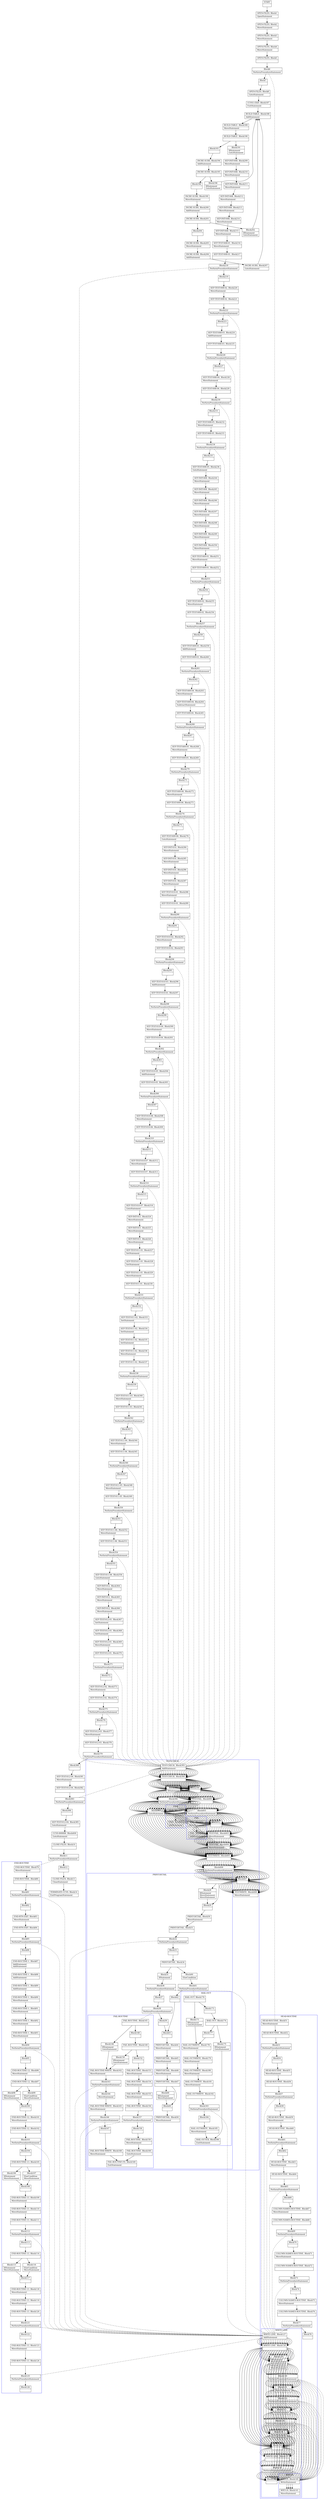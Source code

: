 digraph Cfg {
compound=true;
node [
shape = "record"
]

edge [
arrowtail = "empty"
]
Block0 [
label = "{START|}"
]
Block1 [
label = "{OPEN-FILES. Block1|OpenStatement\l}"
]
Block2 [
label = "{OPEN-FILES. Block2|MoveStatement\l}"
]
Block3 [
label = "{OPEN-FILES. Block3|MoveStatement\l}"
]
Block4 [
label = "{OPEN-FILES. Block4|MoveStatement\l}"
]
Block5 [
label = "{OPEN-FILES. Block5|}"
]
Block6 [
label = "{Block6|PerformProcedureStatement\l}"
]
subgraph cluster_1{
color = blue;
label = "HEAD-ROUTINE";
Block51 [
label = "{HEAD-ROUTINE. Block51|MoveStatement\l}"
]
Block52 [
label = "{HEAD-ROUTINE. Block52|}"
]
Block53 [
label = "{Block53|PerformProcedureStatement\l}"
]
subgraph cluster_7{
color = blue;
label = "WRITE-LINE";
Block127 [
label = "{WRITE-LINE. Block127|AddStatement\l}"
]
Block128 [
label = "{WRITE-LINE. Block128|}"
]
Block129 [
label = "{Block129|IfStatement\lMoveStatement\lMoveStatement\lWriteStatement\lMoveStatement\l}"
]
Block130 [
label = "{Block130|PerformProcedureStatement\l}"
]
subgraph cluster_21{
color = blue;
label = "WRT-LN";
Block140 [
label = "{WRT-LN. Block140|WriteStatement\l}"
]
Block141 [
label = "{WRT-LN. Block141|MoveStatement\l}"
]
Block140 -> Block141

}
Block130 -> Block140 [style=dashed, arrowhead=none]

Block131 [
label = "{Block131|MoveStatement\l}"
]
Block132 [
label = "{Block132|PerformProcedureStatement\l}"
]
subgraph cluster_22{
color = blue;
label = "WRT-LN";
Block140 [
label = "{WRT-LN. Block140|WriteStatement\l}"
]
Block141 [
label = "{WRT-LN. Block141|MoveStatement\l}"
]
Block140 -> Block141

}
Block132 -> Block140 [style=dashed, arrowhead=none]

Block133 [
label = "{Block133|MoveStatement\l}"
]
Block134 [
label = "{Block134|PerformProcedureStatement\l}"
]
subgraph cluster_23{
color = blue;
label = "WRT-LN";
Block140 [
label = "{WRT-LN. Block140|WriteStatement\l}"
]
Block141 [
label = "{WRT-LN. Block141|MoveStatement\l}"
]
Block140 -> Block141

}
Block134 -> Block140 [style=dashed, arrowhead=none]

Block135 [
label = "{Block135|MoveStatement\lMoveStatement\l}"
]
Block136 [
label = "{Block136|}"
]
Block137 [
label = "{WRITE-LINE. Block137|}"
]
Block138 [
label = "{Block138|PerformProcedureStatement\l}"
]
subgraph cluster_24{
color = blue;
label = "WRT-LN";
Block140 [
label = "{WRT-LN. Block140|WriteStatement\l}"
]
Block141 [
label = "{WRT-LN. Block141|MoveStatement\l}"
]
Block140 -> Block141

}
Block138 -> Block140 [style=dashed, arrowhead=none]

Block139 [
label = "{Block139|}"
]
Block127 -> Block128
Block128 -> Block129
Block128 -> Block136
Block129 -> Block130
Block130 -> Block131
Block131 -> Block132
Block132 -> Block133
Block133 -> Block134
Block134 -> Block135
Block135 -> Block136
Block136 -> Block137
Block137 -> Block138
Block138 -> Block139

}
Block53 -> Block127 [style=dashed, arrowhead=none]

Block54 [
label = "{Block54|}"
]
Block55 [
label = "{HEAD-ROUTINE. Block55|MoveStatement\l}"
]
Block56 [
label = "{HEAD-ROUTINE. Block56|}"
]
Block57 [
label = "{Block57|PerformProcedureStatement\l}"
]
subgraph cluster_8{
color = blue;
label = "WRITE-LINE";
Block127 [
label = "{WRITE-LINE. Block127|AddStatement\l}"
]
Block128 [
label = "{WRITE-LINE. Block128|}"
]
Block129 [
label = "{Block129|IfStatement\lMoveStatement\lMoveStatement\lWriteStatement\lMoveStatement\l}"
]
Block130 [
label = "{Block130|PerformProcedureStatement\l}"
]
Block130 -> Block140 [style=dashed, arrowhead=none]

Block131 [
label = "{Block131|MoveStatement\l}"
]
Block132 [
label = "{Block132|PerformProcedureStatement\l}"
]
Block132 -> Block140 [style=dashed, arrowhead=none]

Block133 [
label = "{Block133|MoveStatement\l}"
]
Block134 [
label = "{Block134|PerformProcedureStatement\l}"
]
Block134 -> Block140 [style=dashed, arrowhead=none]

Block135 [
label = "{Block135|MoveStatement\lMoveStatement\l}"
]
Block136 [
label = "{Block136|}"
]
Block137 [
label = "{WRITE-LINE. Block137|}"
]
Block138 [
label = "{Block138|PerformProcedureStatement\l}"
]
Block138 -> Block140 [style=dashed, arrowhead=none]

Block139 [
label = "{Block139|}"
]
Block127 -> Block128
Block128 -> Block129
Block128 -> Block136
Block129 -> Block130
Block130 -> Block131
Block131 -> Block132
Block132 -> Block133
Block133 -> Block134
Block134 -> Block135
Block135 -> Block136
Block136 -> Block137
Block137 -> Block138
Block138 -> Block139

}
Block57 -> Block127 [style=dashed, arrowhead=none]

Block58 [
label = "{Block58|}"
]
Block59 [
label = "{HEAD-ROUTINE. Block59|MoveStatement\l}"
]
Block60 [
label = "{HEAD-ROUTINE. Block60|}"
]
Block61 [
label = "{Block61|PerformProcedureStatement\l}"
]
subgraph cluster_9{
color = blue;
label = "WRITE-LINE";
Block127 [
label = "{WRITE-LINE. Block127|AddStatement\l}"
]
Block128 [
label = "{WRITE-LINE. Block128|}"
]
Block129 [
label = "{Block129|IfStatement\lMoveStatement\lMoveStatement\lWriteStatement\lMoveStatement\l}"
]
Block130 [
label = "{Block130|PerformProcedureStatement\l}"
]
Block130 -> Block140 [style=dashed, arrowhead=none]

Block131 [
label = "{Block131|MoveStatement\l}"
]
Block132 [
label = "{Block132|PerformProcedureStatement\l}"
]
Block132 -> Block140 [style=dashed, arrowhead=none]

Block133 [
label = "{Block133|MoveStatement\l}"
]
Block134 [
label = "{Block134|PerformProcedureStatement\l}"
]
Block134 -> Block140 [style=dashed, arrowhead=none]

Block135 [
label = "{Block135|MoveStatement\lMoveStatement\l}"
]
Block136 [
label = "{Block136|}"
]
Block137 [
label = "{WRITE-LINE. Block137|}"
]
Block138 [
label = "{Block138|PerformProcedureStatement\l}"
]
Block138 -> Block140 [style=dashed, arrowhead=none]

Block139 [
label = "{Block139|}"
]
Block127 -> Block128
Block128 -> Block129
Block128 -> Block136
Block129 -> Block130
Block130 -> Block131
Block131 -> Block132
Block132 -> Block133
Block133 -> Block134
Block134 -> Block135
Block135 -> Block136
Block136 -> Block137
Block137 -> Block138
Block138 -> Block139

}
Block61 -> Block127 [style=dashed, arrowhead=none]

Block62 [
label = "{Block62|}"
]
Block63 [
label = "{HEAD-ROUTINE. Block63|MoveStatement\l}"
]
Block64 [
label = "{HEAD-ROUTINE. Block64|}"
]
Block65 [
label = "{Block65|PerformProcedureStatement\l}"
]
subgraph cluster_10{
color = blue;
label = "WRITE-LINE";
Block127 [
label = "{WRITE-LINE. Block127|AddStatement\l}"
]
Block128 [
label = "{WRITE-LINE. Block128|}"
]
Block129 [
label = "{Block129|IfStatement\lMoveStatement\lMoveStatement\lWriteStatement\lMoveStatement\l}"
]
Block130 [
label = "{Block130|PerformProcedureStatement\l}"
]
Block130 -> Block140 [style=dashed, arrowhead=none]

Block131 [
label = "{Block131|MoveStatement\l}"
]
Block132 [
label = "{Block132|PerformProcedureStatement\l}"
]
Block132 -> Block140 [style=dashed, arrowhead=none]

Block133 [
label = "{Block133|MoveStatement\l}"
]
Block134 [
label = "{Block134|PerformProcedureStatement\l}"
]
Block134 -> Block140 [style=dashed, arrowhead=none]

Block135 [
label = "{Block135|MoveStatement\lMoveStatement\l}"
]
Block136 [
label = "{Block136|}"
]
Block137 [
label = "{WRITE-LINE. Block137|}"
]
Block138 [
label = "{Block138|PerformProcedureStatement\l}"
]
Block138 -> Block140 [style=dashed, arrowhead=none]

Block139 [
label = "{Block139|}"
]
Block127 -> Block128
Block128 -> Block129
Block128 -> Block136
Block129 -> Block130
Block130 -> Block131
Block131 -> Block132
Block132 -> Block133
Block133 -> Block134
Block134 -> Block135
Block135 -> Block136
Block136 -> Block137
Block137 -> Block138
Block138 -> Block139

}
Block65 -> Block127 [style=dashed, arrowhead=none]

Block66 [
label = "{Block66|}"
]
Block67 [
label = "{COLUMN-NAMES-ROUTINE. Block67|MoveStatement\l}"
]
Block68 [
label = "{COLUMN-NAMES-ROUTINE. Block68|}"
]
Block69 [
label = "{Block69|PerformProcedureStatement\l}"
]
subgraph cluster_11{
color = blue;
label = "WRITE-LINE";
Block127 [
label = "{WRITE-LINE. Block127|AddStatement\l}"
]
Block128 [
label = "{WRITE-LINE. Block128|}"
]
Block129 [
label = "{Block129|IfStatement\lMoveStatement\lMoveStatement\lWriteStatement\lMoveStatement\l}"
]
Block130 [
label = "{Block130|PerformProcedureStatement\l}"
]
Block130 -> Block140 [style=dashed, arrowhead=none]

Block131 [
label = "{Block131|MoveStatement\l}"
]
Block132 [
label = "{Block132|PerformProcedureStatement\l}"
]
Block132 -> Block140 [style=dashed, arrowhead=none]

Block133 [
label = "{Block133|MoveStatement\l}"
]
Block134 [
label = "{Block134|PerformProcedureStatement\l}"
]
Block134 -> Block140 [style=dashed, arrowhead=none]

Block135 [
label = "{Block135|MoveStatement\lMoveStatement\l}"
]
Block136 [
label = "{Block136|}"
]
Block137 [
label = "{WRITE-LINE. Block137|}"
]
Block138 [
label = "{Block138|PerformProcedureStatement\l}"
]
Block138 -> Block140 [style=dashed, arrowhead=none]

Block139 [
label = "{Block139|}"
]
Block127 -> Block128
Block128 -> Block129
Block128 -> Block136
Block129 -> Block130
Block130 -> Block131
Block131 -> Block132
Block132 -> Block133
Block133 -> Block134
Block134 -> Block135
Block135 -> Block136
Block136 -> Block137
Block137 -> Block138
Block138 -> Block139

}
Block69 -> Block127 [style=dashed, arrowhead=none]

Block70 [
label = "{Block70|}"
]
Block71 [
label = "{COLUMN-NAMES-ROUTINE. Block71|MoveStatement\l}"
]
Block72 [
label = "{COLUMN-NAMES-ROUTINE. Block72|}"
]
Block73 [
label = "{Block73|PerformProcedureStatement\l}"
]
subgraph cluster_12{
color = blue;
label = "WRITE-LINE";
Block127 [
label = "{WRITE-LINE. Block127|AddStatement\l}"
]
Block128 [
label = "{WRITE-LINE. Block128|}"
]
Block129 [
label = "{Block129|IfStatement\lMoveStatement\lMoveStatement\lWriteStatement\lMoveStatement\l}"
]
Block130 [
label = "{Block130|PerformProcedureStatement\l}"
]
Block130 -> Block140 [style=dashed, arrowhead=none]

Block131 [
label = "{Block131|MoveStatement\l}"
]
Block132 [
label = "{Block132|PerformProcedureStatement\l}"
]
Block132 -> Block140 [style=dashed, arrowhead=none]

Block133 [
label = "{Block133|MoveStatement\l}"
]
Block134 [
label = "{Block134|PerformProcedureStatement\l}"
]
Block134 -> Block140 [style=dashed, arrowhead=none]

Block135 [
label = "{Block135|MoveStatement\lMoveStatement\l}"
]
Block136 [
label = "{Block136|}"
]
Block137 [
label = "{WRITE-LINE. Block137|}"
]
Block138 [
label = "{Block138|PerformProcedureStatement\l}"
]
Block138 -> Block140 [style=dashed, arrowhead=none]

Block139 [
label = "{Block139|}"
]
Block127 -> Block128
Block128 -> Block129
Block128 -> Block136
Block129 -> Block130
Block130 -> Block131
Block131 -> Block132
Block132 -> Block133
Block133 -> Block134
Block134 -> Block135
Block135 -> Block136
Block136 -> Block137
Block137 -> Block138
Block138 -> Block139

}
Block73 -> Block127 [style=dashed, arrowhead=none]

Block74 [
label = "{Block74|}"
]
Block75 [
label = "{COLUMN-NAMES-ROUTINE. Block75|MoveStatement\l}"
]
Block76 [
label = "{COLUMN-NAMES-ROUTINE. Block76|}"
]
Block77 [
label = "{Block77|PerformProcedureStatement\l}"
]
subgraph cluster_13{
color = blue;
label = "WRITE-LINE";
Block127 [
label = "{WRITE-LINE. Block127|AddStatement\l}"
]
Block128 [
label = "{WRITE-LINE. Block128|}"
]
Block129 [
label = "{Block129|IfStatement\lMoveStatement\lMoveStatement\lWriteStatement\lMoveStatement\l}"
]
Block130 [
label = "{Block130|PerformProcedureStatement\l}"
]
Block130 -> Block140 [style=dashed, arrowhead=none]

Block131 [
label = "{Block131|MoveStatement\l}"
]
Block132 [
label = "{Block132|PerformProcedureStatement\l}"
]
Block132 -> Block140 [style=dashed, arrowhead=none]

Block133 [
label = "{Block133|MoveStatement\l}"
]
Block134 [
label = "{Block134|PerformProcedureStatement\l}"
]
Block134 -> Block140 [style=dashed, arrowhead=none]

Block135 [
label = "{Block135|MoveStatement\lMoveStatement\l}"
]
Block136 [
label = "{Block136|}"
]
Block137 [
label = "{WRITE-LINE. Block137|}"
]
Block138 [
label = "{Block138|PerformProcedureStatement\l}"
]
Block138 -> Block140 [style=dashed, arrowhead=none]

Block139 [
label = "{Block139|}"
]
Block127 -> Block128
Block128 -> Block129
Block128 -> Block136
Block129 -> Block130
Block130 -> Block131
Block131 -> Block132
Block132 -> Block133
Block133 -> Block134
Block134 -> Block135
Block135 -> Block136
Block136 -> Block137
Block137 -> Block138
Block138 -> Block139

}
Block77 -> Block127 [style=dashed, arrowhead=none]

Block78 [
label = "{Block78|}"
]
Block51 -> Block52
Block52 -> Block53
Block53 -> Block54
Block54 -> Block55
Block55 -> Block56
Block56 -> Block57
Block57 -> Block58
Block58 -> Block59
Block59 -> Block60
Block60 -> Block61
Block61 -> Block62
Block62 -> Block63
Block63 -> Block64
Block64 -> Block65
Block65 -> Block66
Block66 -> Block67
Block67 -> Block68
Block68 -> Block69
Block69 -> Block70
Block70 -> Block71
Block71 -> Block72
Block72 -> Block73
Block73 -> Block74
Block74 -> Block75
Block75 -> Block76
Block76 -> Block77
Block77 -> Block78

}
Block6 -> Block51 [style=dashed, arrowhead=none]

Block7 [
label = "{Block7|}"
]
Block8 [
label = "{OPEN-FILES. Block8|GotoStatement\l}"
]
Block187 [
label = "{CCVS1-EXIT. Block187|ExitStatement\l}"
]
Block188 [
label = "{BUILD-TABLE. Block188|AddStatement\l}"
]
Block189 [
label = "{BUILD-TABLE. Block189|MoveStatement\l}"
]
Block190 [
label = "{BUILD-TABLE. Block190|}"
]
Block191 [
label = "{Block191|IfStatement\lGotoStatement\l}"
]
Block209 [
label = "{SEP-INIT-008. Block209|MoveStatement\l}"
]
Block210 [
label = "{SEP-INIT-008. Block210|MoveStatement\l}"
]
Block211 [
label = "{SEP-INIT-008. Block211|MoveStatement\l}"
]
Block212 [
label = "{SEP-INIT-008. Block212|MoveStatement\l}"
]
Block213 [
label = "{SEP-INIT-008. Block213|MoveStatement\l}"
]
Block214 [
label = "{SEP-INIT-008. Block214|MoveStatement\l}"
]
Block215 [
label = "{SEP-INIT-008. Block215|MoveStatement\l}"
]
Block216 [
label = "{SEP-TEST-008-01. Block216|MoveStatement\l}"
]
Block217 [
label = "{SEP-TEST-008-01. Block217|}"
]
Block218 [
label = "{Block218|PerformProcedureStatement\l}"
]
subgraph cluster_30{
color = blue;
label = "TEST-CHECK";
Block393 [
label = "{TEST-CHECK. Block393|AddStatement\l}"
]
Block394 [
label = "{TEST-CHECK. Block394|}"
]
Block395 [
label = "{Block395|IfStatement\l}"
]
Block396 [
label = "{Block396|PerformProcedureStatement\l}"
]
subgraph cluster_68{
color = blue;
label = "PASS";
Block20 [
label = "{PASS. Block20|MoveStatement\l}"
]
Block21 [
label = "{PASS. Block21|AddStatement\l}"
]
Block20 -> Block21

}
Block396 -> Block20 [style=dashed, arrowhead=none]

Block397 [
label = "{Block397|GotoStatement\l}"
]
Block405 [
label = "{TEST-WRITE. Block405|}"
]
Block406 [
label = "{Block406|PerformProcedureStatement\l}"
]
subgraph cluster_70{
color = blue;
label = "PRINT-DETAIL";
Block27 [
label = "{PRINT-DETAIL. Block27|}"
]
Block28 [
label = "{Block28|IfStatement\lMoveStatement\lMoveStatement\l}"
]
Block29 [
label = "{Block29|}"
]
Block30 [
label = "{PRINT-DETAIL. Block30|MoveStatement\l}"
]
Block31 [
label = "{PRINT-DETAIL. Block31|}"
]
Block32 [
label = "{Block32|PerformProcedureStatement\l}"
]
subgraph cluster_3{
color = blue;
label = "WRITE-LINE";
Block127 [
label = "{WRITE-LINE. Block127|AddStatement\l}"
]
Block128 [
label = "{WRITE-LINE. Block128|}"
]
Block129 [
label = "{Block129|IfStatement\lMoveStatement\lMoveStatement\lWriteStatement\lMoveStatement\l}"
]
Block130 [
label = "{Block130|PerformProcedureStatement\l}"
]
Block130 -> Block140 [style=dashed, arrowhead=none]

Block131 [
label = "{Block131|MoveStatement\l}"
]
Block132 [
label = "{Block132|PerformProcedureStatement\l}"
]
Block132 -> Block140 [style=dashed, arrowhead=none]

Block133 [
label = "{Block133|MoveStatement\l}"
]
Block134 [
label = "{Block134|PerformProcedureStatement\l}"
]
Block134 -> Block140 [style=dashed, arrowhead=none]

Block135 [
label = "{Block135|MoveStatement\lMoveStatement\l}"
]
Block136 [
label = "{Block136|}"
]
Block137 [
label = "{WRITE-LINE. Block137|}"
]
Block138 [
label = "{Block138|PerformProcedureStatement\l}"
]
Block138 -> Block140 [style=dashed, arrowhead=none]

Block139 [
label = "{Block139|}"
]
Block127 -> Block128
Block128 -> Block129
Block128 -> Block136
Block129 -> Block130
Block130 -> Block131
Block131 -> Block132
Block132 -> Block133
Block133 -> Block134
Block134 -> Block135
Block135 -> Block136
Block136 -> Block137
Block137 -> Block138
Block138 -> Block139

}
Block32 -> Block127 [style=dashed, arrowhead=none]

Block33 [
label = "{Block33|}"
]
Block34 [
label = "{PRINT-DETAIL. Block34|}"
]
Block35 [
label = "{Block35|IfStatement\l}"
]
Block36 [
label = "{Block36|PerformProcedureStatement\l}"
]
subgraph cluster_4{
color = blue;
label = "WRITE-LINE";
Block127 [
label = "{WRITE-LINE. Block127|AddStatement\l}"
]
Block128 [
label = "{WRITE-LINE. Block128|}"
]
Block129 [
label = "{Block129|IfStatement\lMoveStatement\lMoveStatement\lWriteStatement\lMoveStatement\l}"
]
Block130 [
label = "{Block130|PerformProcedureStatement\l}"
]
Block130 -> Block140 [style=dashed, arrowhead=none]

Block131 [
label = "{Block131|MoveStatement\l}"
]
Block132 [
label = "{Block132|PerformProcedureStatement\l}"
]
Block132 -> Block140 [style=dashed, arrowhead=none]

Block133 [
label = "{Block133|MoveStatement\l}"
]
Block134 [
label = "{Block134|PerformProcedureStatement\l}"
]
Block134 -> Block140 [style=dashed, arrowhead=none]

Block135 [
label = "{Block135|MoveStatement\lMoveStatement\l}"
]
Block136 [
label = "{Block136|}"
]
Block137 [
label = "{WRITE-LINE. Block137|}"
]
Block138 [
label = "{Block138|PerformProcedureStatement\l}"
]
Block138 -> Block140 [style=dashed, arrowhead=none]

Block139 [
label = "{Block139|}"
]
Block127 -> Block128
Block128 -> Block129
Block128 -> Block136
Block129 -> Block130
Block130 -> Block131
Block131 -> Block132
Block132 -> Block133
Block133 -> Block134
Block134 -> Block135
Block135 -> Block136
Block136 -> Block137
Block137 -> Block138
Block138 -> Block139

}
Block36 -> Block127 [style=dashed, arrowhead=none]

Block37 [
label = "{Block37|}"
]
Block38 [
label = "{Block38|PerformProcedureStatement\l}"
]
subgraph cluster_5{
color = blue;
label = "FAIL-ROUTINE";
Block145 [
label = "{FAIL-ROUTINE. Block145|}"
]
Block146 [
label = "{Block146|IfStatement\lGotoStatement\l}"
]
Block162 [
label = "{FAIL-ROUTINE-WRITE. Block162|MoveStatement\l}"
]
Block163 [
label = "{Block163|PerformProcedureStatement\l}"
]
subgraph cluster_27{
color = blue;
label = "WRITE-LINE";
Block127 [
label = "{WRITE-LINE. Block127|AddStatement\l}"
]
Block128 [
label = "{WRITE-LINE. Block128|}"
]
Block129 [
label = "{Block129|IfStatement\lMoveStatement\lMoveStatement\lWriteStatement\lMoveStatement\l}"
]
Block130 [
label = "{Block130|PerformProcedureStatement\l}"
]
Block130 -> Block140 [style=dashed, arrowhead=none]

Block131 [
label = "{Block131|MoveStatement\l}"
]
Block132 [
label = "{Block132|PerformProcedureStatement\l}"
]
Block132 -> Block140 [style=dashed, arrowhead=none]

Block133 [
label = "{Block133|MoveStatement\l}"
]
Block134 [
label = "{Block134|PerformProcedureStatement\l}"
]
Block134 -> Block140 [style=dashed, arrowhead=none]

Block135 [
label = "{Block135|MoveStatement\lMoveStatement\l}"
]
Block136 [
label = "{Block136|}"
]
Block137 [
label = "{WRITE-LINE. Block137|}"
]
Block138 [
label = "{Block138|PerformProcedureStatement\l}"
]
Block138 -> Block140 [style=dashed, arrowhead=none]

Block139 [
label = "{Block139|}"
]
Block127 -> Block128
Block128 -> Block129
Block128 -> Block136
Block129 -> Block130
Block130 -> Block131
Block131 -> Block132
Block132 -> Block133
Block133 -> Block134
Block134 -> Block135
Block135 -> Block136
Block136 -> Block137
Block137 -> Block138
Block138 -> Block139

}
Block163 -> Block127 [style=dashed, arrowhead=none]

Block164 [
label = "{Block164|MoveStatement\l}"
]
Block165 [
label = "{FAIL-ROUTINE-WRITE. Block165|MoveStatement\l}"
]
Block166 [
label = "{Block166|PerformProcedureStatement\l}"
]
subgraph cluster_28{
color = blue;
label = "WRITE-LINE";
Block127 [
label = "{WRITE-LINE. Block127|AddStatement\l}"
]
Block128 [
label = "{WRITE-LINE. Block128|}"
]
Block129 [
label = "{Block129|IfStatement\lMoveStatement\lMoveStatement\lWriteStatement\lMoveStatement\l}"
]
Block130 [
label = "{Block130|PerformProcedureStatement\l}"
]
Block130 -> Block140 [style=dashed, arrowhead=none]

Block131 [
label = "{Block131|MoveStatement\l}"
]
Block132 [
label = "{Block132|PerformProcedureStatement\l}"
]
Block132 -> Block140 [style=dashed, arrowhead=none]

Block133 [
label = "{Block133|MoveStatement\l}"
]
Block134 [
label = "{Block134|PerformProcedureStatement\l}"
]
Block134 -> Block140 [style=dashed, arrowhead=none]

Block135 [
label = "{Block135|MoveStatement\lMoveStatement\l}"
]
Block136 [
label = "{Block136|}"
]
Block137 [
label = "{WRITE-LINE. Block137|}"
]
Block138 [
label = "{Block138|PerformProcedureStatement\l}"
]
Block138 -> Block140 [style=dashed, arrowhead=none]

Block139 [
label = "{Block139|}"
]
Block127 -> Block128
Block128 -> Block129
Block128 -> Block136
Block129 -> Block130
Block130 -> Block131
Block131 -> Block132
Block132 -> Block133
Block133 -> Block134
Block134 -> Block135
Block135 -> Block136
Block136 -> Block137
Block137 -> Block138
Block138 -> Block139

}
Block166 -> Block127 [style=dashed, arrowhead=none]

Block167 [
label = "{Block167|}"
]
Block168 [
label = "{FAIL-ROUTINE-WRITE. Block168|MoveStatement\l}"
]
Block169 [
label = "{FAIL-ROUTINE-EX. Block169|ExitStatement\l}"
]
Block148 [
label = "{Block148|}"
]
Block149 [
label = "{FAIL-ROUTINE. Block149|}"
]
Block150 [
label = "{Block150|IfStatement\lGotoStatement\l}"
]
Block152 [
label = "{Block152|}"
]
Block153 [
label = "{FAIL-ROUTINE. Block153|MoveStatement\l}"
]
Block154 [
label = "{FAIL-ROUTINE. Block154|MoveStatement\l}"
]
Block155 [
label = "{FAIL-ROUTINE. Block155|MoveStatement\l}"
]
Block156 [
label = "{FAIL-ROUTINE. Block156|}"
]
Block157 [
label = "{Block157|PerformProcedureStatement\l}"
]
subgraph cluster_26{
color = blue;
label = "WRITE-LINE";
Block127 [
label = "{WRITE-LINE. Block127|AddStatement\l}"
]
Block128 [
label = "{WRITE-LINE. Block128|}"
]
Block129 [
label = "{Block129|IfStatement\lMoveStatement\lMoveStatement\lWriteStatement\lMoveStatement\l}"
]
Block130 [
label = "{Block130|PerformProcedureStatement\l}"
]
Block130 -> Block140 [style=dashed, arrowhead=none]

Block131 [
label = "{Block131|MoveStatement\l}"
]
Block132 [
label = "{Block132|PerformProcedureStatement\l}"
]
Block132 -> Block140 [style=dashed, arrowhead=none]

Block133 [
label = "{Block133|MoveStatement\l}"
]
Block134 [
label = "{Block134|PerformProcedureStatement\l}"
]
Block134 -> Block140 [style=dashed, arrowhead=none]

Block135 [
label = "{Block135|MoveStatement\lMoveStatement\l}"
]
Block136 [
label = "{Block136|}"
]
Block137 [
label = "{WRITE-LINE. Block137|}"
]
Block138 [
label = "{Block138|PerformProcedureStatement\l}"
]
Block138 -> Block140 [style=dashed, arrowhead=none]

Block139 [
label = "{Block139|}"
]
Block127 -> Block128
Block128 -> Block129
Block128 -> Block136
Block129 -> Block130
Block130 -> Block131
Block131 -> Block132
Block132 -> Block133
Block133 -> Block134
Block134 -> Block135
Block135 -> Block136
Block136 -> Block137
Block137 -> Block138
Block138 -> Block139

}
Block157 -> Block127 [style=dashed, arrowhead=none]

Block158 [
label = "{Block158|}"
]
Block159 [
label = "{FAIL-ROUTINE. Block159|MoveStatement\l}"
]
Block160 [
label = "{FAIL-ROUTINE. Block160|GotoStatement\l}"
]
Block145 -> Block146
Block145 -> Block148
Block146 -> Block162
Block162 -> Block163
Block163 -> Block164
Block164 -> Block165
Block165 -> Block166
Block166 -> Block167
Block167 -> Block168
Block168 -> Block169
Block148 -> Block149
Block149 -> Block150
Block149 -> Block152
Block150 -> Block162
Block152 -> Block153
Block153 -> Block154
Block154 -> Block155
Block155 -> Block156
Block156 -> Block157
Block157 -> Block158
Block158 -> Block159
Block159 -> Block160
Block160 -> Block169

}
Block38 -> Block145 [style=dashed, arrowhead=none]

Block39 [
label = "{Block39|}"
]
Block43 [
label = "{Block43|}"
]
Block44 [
label = "{PRINT-DETAIL. Block44|MoveStatement\l}"
]
Block45 [
label = "{PRINT-DETAIL. Block45|MoveStatement\l}"
]
Block46 [
label = "{PRINT-DETAIL. Block46|MoveStatement\l}"
]
Block47 [
label = "{PRINT-DETAIL. Block47|}"
]
Block48 [
label = "{Block48|IfStatement\lMoveStatement\l}"
]
Block49 [
label = "{Block49|}"
]
Block50 [
label = "{PRINT-DETAIL. Block50|MoveStatement\l}"
]
Block40 [
label = "{Block40|ElseCondition\l}"
]
Block41 [
label = "{Block41|PerformProcedureStatement\l}"
]
subgraph cluster_6{
color = blue;
label = "BAIL-OUT";
Block170 [
label = "{BAIL-OUT. Block170|}"
]
Block171 [
label = "{Block171|IfStatement\lGotoStatement\l}"
]
Block178 [
label = "{BAIL-OUT-WRITE. Block178|MoveStatement\l}"
]
Block179 [
label = "{BAIL-OUT-WRITE. Block179|MoveStatement\l}"
]
Block180 [
label = "{BAIL-OUT-WRITE. Block180|MoveStatement\l}"
]
Block181 [
label = "{BAIL-OUT-WRITE. Block181|MoveStatement\l}"
]
Block182 [
label = "{BAIL-OUT-WRITE. Block182|}"
]
Block183 [
label = "{Block183|PerformProcedureStatement\l}"
]
subgraph cluster_29{
color = blue;
label = "WRITE-LINE";
Block127 [
label = "{WRITE-LINE. Block127|AddStatement\l}"
]
Block128 [
label = "{WRITE-LINE. Block128|}"
]
Block129 [
label = "{Block129|IfStatement\lMoveStatement\lMoveStatement\lWriteStatement\lMoveStatement\l}"
]
Block130 [
label = "{Block130|PerformProcedureStatement\l}"
]
Block130 -> Block140 [style=dashed, arrowhead=none]

Block131 [
label = "{Block131|MoveStatement\l}"
]
Block132 [
label = "{Block132|PerformProcedureStatement\l}"
]
Block132 -> Block140 [style=dashed, arrowhead=none]

Block133 [
label = "{Block133|MoveStatement\l}"
]
Block134 [
label = "{Block134|PerformProcedureStatement\l}"
]
Block134 -> Block140 [style=dashed, arrowhead=none]

Block135 [
label = "{Block135|MoveStatement\lMoveStatement\l}"
]
Block136 [
label = "{Block136|}"
]
Block137 [
label = "{WRITE-LINE. Block137|}"
]
Block138 [
label = "{Block138|PerformProcedureStatement\l}"
]
Block138 -> Block140 [style=dashed, arrowhead=none]

Block139 [
label = "{Block139|}"
]
Block127 -> Block128
Block128 -> Block129
Block128 -> Block136
Block129 -> Block130
Block130 -> Block131
Block131 -> Block132
Block132 -> Block133
Block133 -> Block134
Block134 -> Block135
Block135 -> Block136
Block136 -> Block137
Block137 -> Block138
Block138 -> Block139

}
Block183 -> Block127 [style=dashed, arrowhead=none]

Block184 [
label = "{Block184|}"
]
Block185 [
label = "{BAIL-OUT-WRITE. Block185|MoveStatement\l}"
]
Block186 [
label = "{BAIL-OUT-EX. Block186|ExitStatement\l}"
]
Block173 [
label = "{Block173|}"
]
Block174 [
label = "{BAIL-OUT. Block174|}"
]
Block175 [
label = "{Block175|IfStatement\lGotoStatement\l}"
]
Block177 [
label = "{Block177|}"
]
Block170 -> Block171
Block170 -> Block173
Block171 -> Block178
Block178 -> Block179
Block179 -> Block180
Block180 -> Block181
Block181 -> Block182
Block182 -> Block183
Block183 -> Block184
Block184 -> Block185
Block185 -> Block186
Block173 -> Block174
Block174 -> Block175
Block174 -> Block177
Block175 -> Block186
Block177 -> Block178

}
Block41 -> Block170 [style=dashed, arrowhead=none]

Block42 [
label = "{Block42|}"
]
Block27 -> Block28
Block27 -> Block29
Block28 -> Block29
Block29 -> Block30
Block30 -> Block31
Block31 -> Block32
Block32 -> Block33
Block33 -> Block34
Block34 -> Block35
Block34 -> Block40
Block35 -> Block36
Block36 -> Block37
Block37 -> Block38
Block38 -> Block39
Block39 -> Block43
Block43 -> Block44
Block44 -> Block45
Block45 -> Block46
Block46 -> Block47
Block47 -> Block48
Block47 -> Block49
Block48 -> Block49
Block49 -> Block50
Block40 -> Block41
Block41 -> Block42
Block42 -> Block43

}
Block406 -> Block27 [style=dashed, arrowhead=none]

Block407 [
label = "{Block407|}"
]
Block408 [
label = "{TEST-WRITE. Block408|MoveStatement\l}"
]
Block399 [
label = "{Block399|}"
]
Block400 [
label = "{TEST-FAIL. Block400|}"
]
Block401 [
label = "{Block401|PerformProcedureStatement\l}"
]
subgraph cluster_69{
color = blue;
label = "FAIL";
Block22 [
label = "{FAIL. Block22|MoveStatement\l}"
]
Block23 [
label = "{FAIL. Block23|AddStatement\l}"
]
Block22 -> Block23

}
Block401 -> Block22 [style=dashed, arrowhead=none]

Block402 [
label = "{Block402|}"
]
Block403 [
label = "{TEST-FAIL. Block403|MoveStatement\l}"
]
Block404 [
label = "{TEST-FAIL. Block404|MoveStatement\l}"
]
Block393 -> Block394
Block394 -> Block395
Block394 -> Block399
Block395 -> Block396
Block396 -> Block397
Block397 -> Block405
Block405 -> Block406
Block406 -> Block407
Block407 -> Block408
Block399 -> Block400
Block400 -> Block401
Block401 -> Block402
Block402 -> Block403
Block403 -> Block404
Block404 -> Block405

}
Block218 -> Block393 [style=dashed, arrowhead=none]

Block219 [
label = "{Block219|}"
]
Block220 [
label = "{SEP-TEST-008-02. Block220|MoveStatement\l}"
]
Block221 [
label = "{SEP-TEST-008-02. Block221|}"
]
Block222 [
label = "{Block222|PerformProcedureStatement\l}"
]
subgraph cluster_31{
color = blue;
label = "TEST-CHECK";
Block393 [
label = "{TEST-CHECK. Block393|AddStatement\l}"
]
Block394 [
label = "{TEST-CHECK. Block394|}"
]
Block395 [
label = "{Block395|IfStatement\l}"
]
Block396 [
label = "{Block396|PerformProcedureStatement\l}"
]
Block396 -> Block20 [style=dashed, arrowhead=none]

Block397 [
label = "{Block397|GotoStatement\l}"
]
Block405 [
label = "{TEST-WRITE. Block405|}"
]
Block406 [
label = "{Block406|PerformProcedureStatement\l}"
]
Block406 -> Block27 [style=dashed, arrowhead=none]

Block407 [
label = "{Block407|}"
]
Block408 [
label = "{TEST-WRITE. Block408|MoveStatement\l}"
]
Block399 [
label = "{Block399|}"
]
Block400 [
label = "{TEST-FAIL. Block400|}"
]
Block401 [
label = "{Block401|PerformProcedureStatement\l}"
]
Block401 -> Block22 [style=dashed, arrowhead=none]

Block402 [
label = "{Block402|}"
]
Block403 [
label = "{TEST-FAIL. Block403|MoveStatement\l}"
]
Block404 [
label = "{TEST-FAIL. Block404|MoveStatement\l}"
]
Block393 -> Block394
Block394 -> Block395
Block394 -> Block399
Block395 -> Block396
Block396 -> Block397
Block397 -> Block405
Block405 -> Block406
Block406 -> Block407
Block407 -> Block408
Block399 -> Block400
Block400 -> Block401
Block401 -> Block402
Block402 -> Block403
Block403 -> Block404
Block404 -> Block405

}
Block222 -> Block393 [style=dashed, arrowhead=none]

Block223 [
label = "{Block223|}"
]
Block224 [
label = "{SEP-TEST-008-03. Block224|AddStatement\l}"
]
Block225 [
label = "{SEP-TEST-008-03. Block225|}"
]
Block226 [
label = "{Block226|PerformProcedureStatement\l}"
]
subgraph cluster_32{
color = blue;
label = "TEST-CHECK";
Block393 [
label = "{TEST-CHECK. Block393|AddStatement\l}"
]
Block394 [
label = "{TEST-CHECK. Block394|}"
]
Block395 [
label = "{Block395|IfStatement\l}"
]
Block396 [
label = "{Block396|PerformProcedureStatement\l}"
]
Block396 -> Block20 [style=dashed, arrowhead=none]

Block397 [
label = "{Block397|GotoStatement\l}"
]
Block405 [
label = "{TEST-WRITE. Block405|}"
]
Block406 [
label = "{Block406|PerformProcedureStatement\l}"
]
Block406 -> Block27 [style=dashed, arrowhead=none]

Block407 [
label = "{Block407|}"
]
Block408 [
label = "{TEST-WRITE. Block408|MoveStatement\l}"
]
Block399 [
label = "{Block399|}"
]
Block400 [
label = "{TEST-FAIL. Block400|}"
]
Block401 [
label = "{Block401|PerformProcedureStatement\l}"
]
Block401 -> Block22 [style=dashed, arrowhead=none]

Block402 [
label = "{Block402|}"
]
Block403 [
label = "{TEST-FAIL. Block403|MoveStatement\l}"
]
Block404 [
label = "{TEST-FAIL. Block404|MoveStatement\l}"
]
Block393 -> Block394
Block394 -> Block395
Block394 -> Block399
Block395 -> Block396
Block396 -> Block397
Block397 -> Block405
Block405 -> Block406
Block406 -> Block407
Block407 -> Block408
Block399 -> Block400
Block400 -> Block401
Block401 -> Block402
Block402 -> Block403
Block403 -> Block404
Block404 -> Block405

}
Block226 -> Block393 [style=dashed, arrowhead=none]

Block227 [
label = "{Block227|}"
]
Block228 [
label = "{SEP-TEST-008-04. Block228|MoveStatement\l}"
]
Block229 [
label = "{SEP-TEST-008-04. Block229|}"
]
Block230 [
label = "{Block230|PerformProcedureStatement\l}"
]
subgraph cluster_33{
color = blue;
label = "TEST-CHECK";
Block393 [
label = "{TEST-CHECK. Block393|AddStatement\l}"
]
Block394 [
label = "{TEST-CHECK. Block394|}"
]
Block395 [
label = "{Block395|IfStatement\l}"
]
Block396 [
label = "{Block396|PerformProcedureStatement\l}"
]
Block396 -> Block20 [style=dashed, arrowhead=none]

Block397 [
label = "{Block397|GotoStatement\l}"
]
Block405 [
label = "{TEST-WRITE. Block405|}"
]
Block406 [
label = "{Block406|PerformProcedureStatement\l}"
]
Block406 -> Block27 [style=dashed, arrowhead=none]

Block407 [
label = "{Block407|}"
]
Block408 [
label = "{TEST-WRITE. Block408|MoveStatement\l}"
]
Block399 [
label = "{Block399|}"
]
Block400 [
label = "{TEST-FAIL. Block400|}"
]
Block401 [
label = "{Block401|PerformProcedureStatement\l}"
]
Block401 -> Block22 [style=dashed, arrowhead=none]

Block402 [
label = "{Block402|}"
]
Block403 [
label = "{TEST-FAIL. Block403|MoveStatement\l}"
]
Block404 [
label = "{TEST-FAIL. Block404|MoveStatement\l}"
]
Block393 -> Block394
Block394 -> Block395
Block394 -> Block399
Block395 -> Block396
Block396 -> Block397
Block397 -> Block405
Block405 -> Block406
Block406 -> Block407
Block407 -> Block408
Block399 -> Block400
Block400 -> Block401
Block401 -> Block402
Block402 -> Block403
Block403 -> Block404
Block404 -> Block405

}
Block230 -> Block393 [style=dashed, arrowhead=none]

Block231 [
label = "{Block231|}"
]
Block232 [
label = "{SEP-TEST-008-05. Block232|MoveStatement\l}"
]
Block233 [
label = "{SEP-TEST-008-05. Block233|}"
]
Block234 [
label = "{Block234|PerformProcedureStatement\l}"
]
subgraph cluster_34{
color = blue;
label = "TEST-CHECK";
Block393 [
label = "{TEST-CHECK. Block393|AddStatement\l}"
]
Block394 [
label = "{TEST-CHECK. Block394|}"
]
Block395 [
label = "{Block395|IfStatement\l}"
]
Block396 [
label = "{Block396|PerformProcedureStatement\l}"
]
Block396 -> Block20 [style=dashed, arrowhead=none]

Block397 [
label = "{Block397|GotoStatement\l}"
]
Block405 [
label = "{TEST-WRITE. Block405|}"
]
Block406 [
label = "{Block406|PerformProcedureStatement\l}"
]
Block406 -> Block27 [style=dashed, arrowhead=none]

Block407 [
label = "{Block407|}"
]
Block408 [
label = "{TEST-WRITE. Block408|MoveStatement\l}"
]
Block399 [
label = "{Block399|}"
]
Block400 [
label = "{TEST-FAIL. Block400|}"
]
Block401 [
label = "{Block401|PerformProcedureStatement\l}"
]
Block401 -> Block22 [style=dashed, arrowhead=none]

Block402 [
label = "{Block402|}"
]
Block403 [
label = "{TEST-FAIL. Block403|MoveStatement\l}"
]
Block404 [
label = "{TEST-FAIL. Block404|MoveStatement\l}"
]
Block393 -> Block394
Block394 -> Block395
Block394 -> Block399
Block395 -> Block396
Block396 -> Block397
Block397 -> Block405
Block405 -> Block406
Block406 -> Block407
Block407 -> Block408
Block399 -> Block400
Block400 -> Block401
Block401 -> Block402
Block402 -> Block403
Block403 -> Block404
Block404 -> Block405

}
Block234 -> Block393 [style=dashed, arrowhead=none]

Block235 [
label = "{Block235|}"
]
Block236 [
label = "{SEP-TEST-008-05. Block236|GotoStatement\l}"
]
Block244 [
label = "{SEP-INIT-009. Block244|MoveStatement\l}"
]
Block245 [
label = "{SEP-INIT-009. Block245|MoveStatement\l}"
]
Block246 [
label = "{SEP-INIT-009. Block246|MoveStatement\l}"
]
Block247 [
label = "{SEP-INIT-009. Block247|MoveStatement\l}"
]
Block248 [
label = "{SEP-INIT-009. Block248|MoveStatement\l}"
]
Block249 [
label = "{SEP-INIT-009. Block249|MoveStatement\l}"
]
Block250 [
label = "{SEP-INIT-009. Block250|MoveStatement\l}"
]
Block251 [
label = "{SEP-TEST-009-01. Block251|MoveStatement\l}"
]
Block252 [
label = "{SEP-TEST-009-01. Block252|}"
]
Block253 [
label = "{Block253|PerformProcedureStatement\l}"
]
subgraph cluster_37{
color = blue;
label = "TEST-CHECK";
Block393 [
label = "{TEST-CHECK. Block393|AddStatement\l}"
]
Block394 [
label = "{TEST-CHECK. Block394|}"
]
Block395 [
label = "{Block395|IfStatement\l}"
]
Block396 [
label = "{Block396|PerformProcedureStatement\l}"
]
Block396 -> Block20 [style=dashed, arrowhead=none]

Block397 [
label = "{Block397|GotoStatement\l}"
]
Block405 [
label = "{TEST-WRITE. Block405|}"
]
Block406 [
label = "{Block406|PerformProcedureStatement\l}"
]
Block406 -> Block27 [style=dashed, arrowhead=none]

Block407 [
label = "{Block407|}"
]
Block408 [
label = "{TEST-WRITE. Block408|MoveStatement\l}"
]
Block399 [
label = "{Block399|}"
]
Block400 [
label = "{TEST-FAIL. Block400|}"
]
Block401 [
label = "{Block401|PerformProcedureStatement\l}"
]
Block401 -> Block22 [style=dashed, arrowhead=none]

Block402 [
label = "{Block402|}"
]
Block403 [
label = "{TEST-FAIL. Block403|MoveStatement\l}"
]
Block404 [
label = "{TEST-FAIL. Block404|MoveStatement\l}"
]
Block393 -> Block394
Block394 -> Block395
Block394 -> Block399
Block395 -> Block396
Block396 -> Block397
Block397 -> Block405
Block405 -> Block406
Block406 -> Block407
Block407 -> Block408
Block399 -> Block400
Block400 -> Block401
Block401 -> Block402
Block402 -> Block403
Block403 -> Block404
Block404 -> Block405

}
Block253 -> Block393 [style=dashed, arrowhead=none]

Block254 [
label = "{Block254|}"
]
Block255 [
label = "{SEP-TEST-009-02. Block255|MoveStatement\l}"
]
Block256 [
label = "{SEP-TEST-009-02. Block256|}"
]
Block257 [
label = "{Block257|PerformProcedureStatement\l}"
]
subgraph cluster_38{
color = blue;
label = "TEST-CHECK";
Block393 [
label = "{TEST-CHECK. Block393|AddStatement\l}"
]
Block394 [
label = "{TEST-CHECK. Block394|}"
]
Block395 [
label = "{Block395|IfStatement\l}"
]
Block396 [
label = "{Block396|PerformProcedureStatement\l}"
]
Block396 -> Block20 [style=dashed, arrowhead=none]

Block397 [
label = "{Block397|GotoStatement\l}"
]
Block405 [
label = "{TEST-WRITE. Block405|}"
]
Block406 [
label = "{Block406|PerformProcedureStatement\l}"
]
Block406 -> Block27 [style=dashed, arrowhead=none]

Block407 [
label = "{Block407|}"
]
Block408 [
label = "{TEST-WRITE. Block408|MoveStatement\l}"
]
Block399 [
label = "{Block399|}"
]
Block400 [
label = "{TEST-FAIL. Block400|}"
]
Block401 [
label = "{Block401|PerformProcedureStatement\l}"
]
Block401 -> Block22 [style=dashed, arrowhead=none]

Block402 [
label = "{Block402|}"
]
Block403 [
label = "{TEST-FAIL. Block403|MoveStatement\l}"
]
Block404 [
label = "{TEST-FAIL. Block404|MoveStatement\l}"
]
Block393 -> Block394
Block394 -> Block395
Block394 -> Block399
Block395 -> Block396
Block396 -> Block397
Block397 -> Block405
Block405 -> Block406
Block406 -> Block407
Block407 -> Block408
Block399 -> Block400
Block400 -> Block401
Block401 -> Block402
Block402 -> Block403
Block403 -> Block404
Block404 -> Block405

}
Block257 -> Block393 [style=dashed, arrowhead=none]

Block258 [
label = "{Block258|}"
]
Block259 [
label = "{SEP-TEST-009-03. Block259|AddStatement\l}"
]
Block260 [
label = "{SEP-TEST-009-03. Block260|}"
]
Block261 [
label = "{Block261|PerformProcedureStatement\l}"
]
subgraph cluster_39{
color = blue;
label = "TEST-CHECK";
Block393 [
label = "{TEST-CHECK. Block393|AddStatement\l}"
]
Block394 [
label = "{TEST-CHECK. Block394|}"
]
Block395 [
label = "{Block395|IfStatement\l}"
]
Block396 [
label = "{Block396|PerformProcedureStatement\l}"
]
Block396 -> Block20 [style=dashed, arrowhead=none]

Block397 [
label = "{Block397|GotoStatement\l}"
]
Block405 [
label = "{TEST-WRITE. Block405|}"
]
Block406 [
label = "{Block406|PerformProcedureStatement\l}"
]
Block406 -> Block27 [style=dashed, arrowhead=none]

Block407 [
label = "{Block407|}"
]
Block408 [
label = "{TEST-WRITE. Block408|MoveStatement\l}"
]
Block399 [
label = "{Block399|}"
]
Block400 [
label = "{TEST-FAIL. Block400|}"
]
Block401 [
label = "{Block401|PerformProcedureStatement\l}"
]
Block401 -> Block22 [style=dashed, arrowhead=none]

Block402 [
label = "{Block402|}"
]
Block403 [
label = "{TEST-FAIL. Block403|MoveStatement\l}"
]
Block404 [
label = "{TEST-FAIL. Block404|MoveStatement\l}"
]
Block393 -> Block394
Block394 -> Block395
Block394 -> Block399
Block395 -> Block396
Block396 -> Block397
Block397 -> Block405
Block405 -> Block406
Block406 -> Block407
Block407 -> Block408
Block399 -> Block400
Block400 -> Block401
Block401 -> Block402
Block402 -> Block403
Block403 -> Block404
Block404 -> Block405

}
Block261 -> Block393 [style=dashed, arrowhead=none]

Block262 [
label = "{Block262|}"
]
Block263 [
label = "{SEP-TEST-009-04. Block263|MoveStatement\l}"
]
Block264 [
label = "{SEP-TEST-009-04. Block264|SubtractStatement\l}"
]
Block265 [
label = "{SEP-TEST-009-04. Block265|}"
]
Block266 [
label = "{Block266|PerformProcedureStatement\l}"
]
subgraph cluster_40{
color = blue;
label = "TEST-CHECK";
Block393 [
label = "{TEST-CHECK. Block393|AddStatement\l}"
]
Block394 [
label = "{TEST-CHECK. Block394|}"
]
Block395 [
label = "{Block395|IfStatement\l}"
]
Block396 [
label = "{Block396|PerformProcedureStatement\l}"
]
Block396 -> Block20 [style=dashed, arrowhead=none]

Block397 [
label = "{Block397|GotoStatement\l}"
]
Block405 [
label = "{TEST-WRITE. Block405|}"
]
Block406 [
label = "{Block406|PerformProcedureStatement\l}"
]
Block406 -> Block27 [style=dashed, arrowhead=none]

Block407 [
label = "{Block407|}"
]
Block408 [
label = "{TEST-WRITE. Block408|MoveStatement\l}"
]
Block399 [
label = "{Block399|}"
]
Block400 [
label = "{TEST-FAIL. Block400|}"
]
Block401 [
label = "{Block401|PerformProcedureStatement\l}"
]
Block401 -> Block22 [style=dashed, arrowhead=none]

Block402 [
label = "{Block402|}"
]
Block403 [
label = "{TEST-FAIL. Block403|MoveStatement\l}"
]
Block404 [
label = "{TEST-FAIL. Block404|MoveStatement\l}"
]
Block393 -> Block394
Block394 -> Block395
Block394 -> Block399
Block395 -> Block396
Block396 -> Block397
Block397 -> Block405
Block405 -> Block406
Block406 -> Block407
Block407 -> Block408
Block399 -> Block400
Block400 -> Block401
Block401 -> Block402
Block402 -> Block403
Block403 -> Block404
Block404 -> Block405

}
Block266 -> Block393 [style=dashed, arrowhead=none]

Block267 [
label = "{Block267|}"
]
Block268 [
label = "{SEP-TEST-009-05. Block268|MoveStatement\l}"
]
Block269 [
label = "{SEP-TEST-009-05. Block269|}"
]
Block270 [
label = "{Block270|PerformProcedureStatement\l}"
]
subgraph cluster_41{
color = blue;
label = "TEST-CHECK";
Block393 [
label = "{TEST-CHECK. Block393|AddStatement\l}"
]
Block394 [
label = "{TEST-CHECK. Block394|}"
]
Block395 [
label = "{Block395|IfStatement\l}"
]
Block396 [
label = "{Block396|PerformProcedureStatement\l}"
]
Block396 -> Block20 [style=dashed, arrowhead=none]

Block397 [
label = "{Block397|GotoStatement\l}"
]
Block405 [
label = "{TEST-WRITE. Block405|}"
]
Block406 [
label = "{Block406|PerformProcedureStatement\l}"
]
Block406 -> Block27 [style=dashed, arrowhead=none]

Block407 [
label = "{Block407|}"
]
Block408 [
label = "{TEST-WRITE. Block408|MoveStatement\l}"
]
Block399 [
label = "{Block399|}"
]
Block400 [
label = "{TEST-FAIL. Block400|}"
]
Block401 [
label = "{Block401|PerformProcedureStatement\l}"
]
Block401 -> Block22 [style=dashed, arrowhead=none]

Block402 [
label = "{Block402|}"
]
Block403 [
label = "{TEST-FAIL. Block403|MoveStatement\l}"
]
Block404 [
label = "{TEST-FAIL. Block404|MoveStatement\l}"
]
Block393 -> Block394
Block394 -> Block395
Block394 -> Block399
Block395 -> Block396
Block396 -> Block397
Block397 -> Block405
Block405 -> Block406
Block406 -> Block407
Block407 -> Block408
Block399 -> Block400
Block400 -> Block401
Block401 -> Block402
Block402 -> Block403
Block403 -> Block404
Block404 -> Block405

}
Block270 -> Block393 [style=dashed, arrowhead=none]

Block271 [
label = "{Block271|}"
]
Block272 [
label = "{SEP-TEST-009-06. Block272|MoveStatement\l}"
]
Block273 [
label = "{SEP-TEST-009-06. Block273|}"
]
Block274 [
label = "{Block274|PerformProcedureStatement\l}"
]
subgraph cluster_42{
color = blue;
label = "TEST-CHECK";
Block393 [
label = "{TEST-CHECK. Block393|AddStatement\l}"
]
Block394 [
label = "{TEST-CHECK. Block394|}"
]
Block395 [
label = "{Block395|IfStatement\l}"
]
Block396 [
label = "{Block396|PerformProcedureStatement\l}"
]
Block396 -> Block20 [style=dashed, arrowhead=none]

Block397 [
label = "{Block397|GotoStatement\l}"
]
Block405 [
label = "{TEST-WRITE. Block405|}"
]
Block406 [
label = "{Block406|PerformProcedureStatement\l}"
]
Block406 -> Block27 [style=dashed, arrowhead=none]

Block407 [
label = "{Block407|}"
]
Block408 [
label = "{TEST-WRITE. Block408|MoveStatement\l}"
]
Block399 [
label = "{Block399|}"
]
Block400 [
label = "{TEST-FAIL. Block400|}"
]
Block401 [
label = "{Block401|PerformProcedureStatement\l}"
]
Block401 -> Block22 [style=dashed, arrowhead=none]

Block402 [
label = "{Block402|}"
]
Block403 [
label = "{TEST-FAIL. Block403|MoveStatement\l}"
]
Block404 [
label = "{TEST-FAIL. Block404|MoveStatement\l}"
]
Block393 -> Block394
Block394 -> Block395
Block394 -> Block399
Block395 -> Block396
Block396 -> Block397
Block397 -> Block405
Block405 -> Block406
Block406 -> Block407
Block407 -> Block408
Block399 -> Block400
Block400 -> Block401
Block401 -> Block402
Block402 -> Block403
Block403 -> Block404
Block404 -> Block405

}
Block274 -> Block393 [style=dashed, arrowhead=none]

Block275 [
label = "{Block275|}"
]
Block276 [
label = "{SEP-TEST-009-06. Block276|GotoStatement\l}"
]
Block284 [
label = "{SEP-INIT-010. Block284|MoveStatement\l}"
]
Block285 [
label = "{SEP-INIT-010. Block285|MoveStatement\l}"
]
Block286 [
label = "{SEP-INIT-010. Block286|MoveStatement\l}"
]
Block287 [
label = "{SEP-INIT-010. Block287|MoveStatement\l}"
]
Block288 [
label = "{SEP-TEST-010-01. Block288|MoveStatement\l}"
]
Block289 [
label = "{SEP-TEST-010-01. Block289|}"
]
Block290 [
label = "{Block290|PerformProcedureStatement\l}"
]
subgraph cluster_45{
color = blue;
label = "TEST-CHECK";
Block393 [
label = "{TEST-CHECK. Block393|AddStatement\l}"
]
Block394 [
label = "{TEST-CHECK. Block394|}"
]
Block395 [
label = "{Block395|IfStatement\l}"
]
Block396 [
label = "{Block396|PerformProcedureStatement\l}"
]
Block396 -> Block20 [style=dashed, arrowhead=none]

Block397 [
label = "{Block397|GotoStatement\l}"
]
Block405 [
label = "{TEST-WRITE. Block405|}"
]
Block406 [
label = "{Block406|PerformProcedureStatement\l}"
]
Block406 -> Block27 [style=dashed, arrowhead=none]

Block407 [
label = "{Block407|}"
]
Block408 [
label = "{TEST-WRITE. Block408|MoveStatement\l}"
]
Block399 [
label = "{Block399|}"
]
Block400 [
label = "{TEST-FAIL. Block400|}"
]
Block401 [
label = "{Block401|PerformProcedureStatement\l}"
]
Block401 -> Block22 [style=dashed, arrowhead=none]

Block402 [
label = "{Block402|}"
]
Block403 [
label = "{TEST-FAIL. Block403|MoveStatement\l}"
]
Block404 [
label = "{TEST-FAIL. Block404|MoveStatement\l}"
]
Block393 -> Block394
Block394 -> Block395
Block394 -> Block399
Block395 -> Block396
Block396 -> Block397
Block397 -> Block405
Block405 -> Block406
Block406 -> Block407
Block407 -> Block408
Block399 -> Block400
Block400 -> Block401
Block401 -> Block402
Block402 -> Block403
Block403 -> Block404
Block404 -> Block405

}
Block290 -> Block393 [style=dashed, arrowhead=none]

Block291 [
label = "{Block291|}"
]
Block292 [
label = "{SEP-TEST-010-02. Block292|MoveStatement\l}"
]
Block293 [
label = "{SEP-TEST-010-02. Block293|}"
]
Block294 [
label = "{Block294|PerformProcedureStatement\l}"
]
subgraph cluster_46{
color = blue;
label = "TEST-CHECK";
Block393 [
label = "{TEST-CHECK. Block393|AddStatement\l}"
]
Block394 [
label = "{TEST-CHECK. Block394|}"
]
Block395 [
label = "{Block395|IfStatement\l}"
]
Block396 [
label = "{Block396|PerformProcedureStatement\l}"
]
Block396 -> Block20 [style=dashed, arrowhead=none]

Block397 [
label = "{Block397|GotoStatement\l}"
]
Block405 [
label = "{TEST-WRITE. Block405|}"
]
Block406 [
label = "{Block406|PerformProcedureStatement\l}"
]
Block406 -> Block27 [style=dashed, arrowhead=none]

Block407 [
label = "{Block407|}"
]
Block408 [
label = "{TEST-WRITE. Block408|MoveStatement\l}"
]
Block399 [
label = "{Block399|}"
]
Block400 [
label = "{TEST-FAIL. Block400|}"
]
Block401 [
label = "{Block401|PerformProcedureStatement\l}"
]
Block401 -> Block22 [style=dashed, arrowhead=none]

Block402 [
label = "{Block402|}"
]
Block403 [
label = "{TEST-FAIL. Block403|MoveStatement\l}"
]
Block404 [
label = "{TEST-FAIL. Block404|MoveStatement\l}"
]
Block393 -> Block394
Block394 -> Block395
Block394 -> Block399
Block395 -> Block396
Block396 -> Block397
Block397 -> Block405
Block405 -> Block406
Block406 -> Block407
Block407 -> Block408
Block399 -> Block400
Block400 -> Block401
Block401 -> Block402
Block402 -> Block403
Block403 -> Block404
Block404 -> Block405

}
Block294 -> Block393 [style=dashed, arrowhead=none]

Block295 [
label = "{Block295|}"
]
Block296 [
label = "{SEP-TEST-010-03. Block296|AddStatement\l}"
]
Block297 [
label = "{SEP-TEST-010-03. Block297|}"
]
Block298 [
label = "{Block298|PerformProcedureStatement\l}"
]
subgraph cluster_47{
color = blue;
label = "TEST-CHECK";
Block393 [
label = "{TEST-CHECK. Block393|AddStatement\l}"
]
Block394 [
label = "{TEST-CHECK. Block394|}"
]
Block395 [
label = "{Block395|IfStatement\l}"
]
Block396 [
label = "{Block396|PerformProcedureStatement\l}"
]
Block396 -> Block20 [style=dashed, arrowhead=none]

Block397 [
label = "{Block397|GotoStatement\l}"
]
Block405 [
label = "{TEST-WRITE. Block405|}"
]
Block406 [
label = "{Block406|PerformProcedureStatement\l}"
]
Block406 -> Block27 [style=dashed, arrowhead=none]

Block407 [
label = "{Block407|}"
]
Block408 [
label = "{TEST-WRITE. Block408|MoveStatement\l}"
]
Block399 [
label = "{Block399|}"
]
Block400 [
label = "{TEST-FAIL. Block400|}"
]
Block401 [
label = "{Block401|PerformProcedureStatement\l}"
]
Block401 -> Block22 [style=dashed, arrowhead=none]

Block402 [
label = "{Block402|}"
]
Block403 [
label = "{TEST-FAIL. Block403|MoveStatement\l}"
]
Block404 [
label = "{TEST-FAIL. Block404|MoveStatement\l}"
]
Block393 -> Block394
Block394 -> Block395
Block394 -> Block399
Block395 -> Block396
Block396 -> Block397
Block397 -> Block405
Block405 -> Block406
Block406 -> Block407
Block407 -> Block408
Block399 -> Block400
Block400 -> Block401
Block401 -> Block402
Block402 -> Block403
Block403 -> Block404
Block404 -> Block405

}
Block298 -> Block393 [style=dashed, arrowhead=none]

Block299 [
label = "{Block299|}"
]
Block300 [
label = "{SEP-TEST-010-04. Block300|MoveStatement\l}"
]
Block301 [
label = "{SEP-TEST-010-04. Block301|}"
]
Block302 [
label = "{Block302|PerformProcedureStatement\l}"
]
subgraph cluster_48{
color = blue;
label = "TEST-CHECK";
Block393 [
label = "{TEST-CHECK. Block393|AddStatement\l}"
]
Block394 [
label = "{TEST-CHECK. Block394|}"
]
Block395 [
label = "{Block395|IfStatement\l}"
]
Block396 [
label = "{Block396|PerformProcedureStatement\l}"
]
Block396 -> Block20 [style=dashed, arrowhead=none]

Block397 [
label = "{Block397|GotoStatement\l}"
]
Block405 [
label = "{TEST-WRITE. Block405|}"
]
Block406 [
label = "{Block406|PerformProcedureStatement\l}"
]
Block406 -> Block27 [style=dashed, arrowhead=none]

Block407 [
label = "{Block407|}"
]
Block408 [
label = "{TEST-WRITE. Block408|MoveStatement\l}"
]
Block399 [
label = "{Block399|}"
]
Block400 [
label = "{TEST-FAIL. Block400|}"
]
Block401 [
label = "{Block401|PerformProcedureStatement\l}"
]
Block401 -> Block22 [style=dashed, arrowhead=none]

Block402 [
label = "{Block402|}"
]
Block403 [
label = "{TEST-FAIL. Block403|MoveStatement\l}"
]
Block404 [
label = "{TEST-FAIL. Block404|MoveStatement\l}"
]
Block393 -> Block394
Block394 -> Block395
Block394 -> Block399
Block395 -> Block396
Block396 -> Block397
Block397 -> Block405
Block405 -> Block406
Block406 -> Block407
Block407 -> Block408
Block399 -> Block400
Block400 -> Block401
Block401 -> Block402
Block402 -> Block403
Block403 -> Block404
Block404 -> Block405

}
Block302 -> Block393 [style=dashed, arrowhead=none]

Block303 [
label = "{Block303|}"
]
Block304 [
label = "{SEP-TEST-010-05. Block304|AddStatement\l}"
]
Block305 [
label = "{SEP-TEST-010-05. Block305|}"
]
Block306 [
label = "{Block306|PerformProcedureStatement\l}"
]
subgraph cluster_49{
color = blue;
label = "TEST-CHECK";
Block393 [
label = "{TEST-CHECK. Block393|AddStatement\l}"
]
Block394 [
label = "{TEST-CHECK. Block394|}"
]
Block395 [
label = "{Block395|IfStatement\l}"
]
Block396 [
label = "{Block396|PerformProcedureStatement\l}"
]
Block396 -> Block20 [style=dashed, arrowhead=none]

Block397 [
label = "{Block397|GotoStatement\l}"
]
Block405 [
label = "{TEST-WRITE. Block405|}"
]
Block406 [
label = "{Block406|PerformProcedureStatement\l}"
]
Block406 -> Block27 [style=dashed, arrowhead=none]

Block407 [
label = "{Block407|}"
]
Block408 [
label = "{TEST-WRITE. Block408|MoveStatement\l}"
]
Block399 [
label = "{Block399|}"
]
Block400 [
label = "{TEST-FAIL. Block400|}"
]
Block401 [
label = "{Block401|PerformProcedureStatement\l}"
]
Block401 -> Block22 [style=dashed, arrowhead=none]

Block402 [
label = "{Block402|}"
]
Block403 [
label = "{TEST-FAIL. Block403|MoveStatement\l}"
]
Block404 [
label = "{TEST-FAIL. Block404|MoveStatement\l}"
]
Block393 -> Block394
Block394 -> Block395
Block394 -> Block399
Block395 -> Block396
Block396 -> Block397
Block397 -> Block405
Block405 -> Block406
Block406 -> Block407
Block407 -> Block408
Block399 -> Block400
Block400 -> Block401
Block401 -> Block402
Block402 -> Block403
Block403 -> Block404
Block404 -> Block405

}
Block306 -> Block393 [style=dashed, arrowhead=none]

Block307 [
label = "{Block307|}"
]
Block308 [
label = "{SEP-TEST-010-06. Block308|MoveStatement\l}"
]
Block309 [
label = "{SEP-TEST-010-06. Block309|}"
]
Block310 [
label = "{Block310|PerformProcedureStatement\l}"
]
subgraph cluster_50{
color = blue;
label = "TEST-CHECK";
Block393 [
label = "{TEST-CHECK. Block393|AddStatement\l}"
]
Block394 [
label = "{TEST-CHECK. Block394|}"
]
Block395 [
label = "{Block395|IfStatement\l}"
]
Block396 [
label = "{Block396|PerformProcedureStatement\l}"
]
Block396 -> Block20 [style=dashed, arrowhead=none]

Block397 [
label = "{Block397|GotoStatement\l}"
]
Block405 [
label = "{TEST-WRITE. Block405|}"
]
Block406 [
label = "{Block406|PerformProcedureStatement\l}"
]
Block406 -> Block27 [style=dashed, arrowhead=none]

Block407 [
label = "{Block407|}"
]
Block408 [
label = "{TEST-WRITE. Block408|MoveStatement\l}"
]
Block399 [
label = "{Block399|}"
]
Block400 [
label = "{TEST-FAIL. Block400|}"
]
Block401 [
label = "{Block401|PerformProcedureStatement\l}"
]
Block401 -> Block22 [style=dashed, arrowhead=none]

Block402 [
label = "{Block402|}"
]
Block403 [
label = "{TEST-FAIL. Block403|MoveStatement\l}"
]
Block404 [
label = "{TEST-FAIL. Block404|MoveStatement\l}"
]
Block393 -> Block394
Block394 -> Block395
Block394 -> Block399
Block395 -> Block396
Block396 -> Block397
Block397 -> Block405
Block405 -> Block406
Block406 -> Block407
Block407 -> Block408
Block399 -> Block400
Block400 -> Block401
Block401 -> Block402
Block402 -> Block403
Block403 -> Block404
Block404 -> Block405

}
Block310 -> Block393 [style=dashed, arrowhead=none]

Block311 [
label = "{Block311|}"
]
Block312 [
label = "{SEP-TEST-010-07. Block312|MoveStatement\l}"
]
Block313 [
label = "{SEP-TEST-010-07. Block313|}"
]
Block314 [
label = "{Block314|PerformProcedureStatement\l}"
]
subgraph cluster_51{
color = blue;
label = "TEST-CHECK";
Block393 [
label = "{TEST-CHECK. Block393|AddStatement\l}"
]
Block394 [
label = "{TEST-CHECK. Block394|}"
]
Block395 [
label = "{Block395|IfStatement\l}"
]
Block396 [
label = "{Block396|PerformProcedureStatement\l}"
]
Block396 -> Block20 [style=dashed, arrowhead=none]

Block397 [
label = "{Block397|GotoStatement\l}"
]
Block405 [
label = "{TEST-WRITE. Block405|}"
]
Block406 [
label = "{Block406|PerformProcedureStatement\l}"
]
Block406 -> Block27 [style=dashed, arrowhead=none]

Block407 [
label = "{Block407|}"
]
Block408 [
label = "{TEST-WRITE. Block408|MoveStatement\l}"
]
Block399 [
label = "{Block399|}"
]
Block400 [
label = "{TEST-FAIL. Block400|}"
]
Block401 [
label = "{Block401|PerformProcedureStatement\l}"
]
Block401 -> Block22 [style=dashed, arrowhead=none]

Block402 [
label = "{Block402|}"
]
Block403 [
label = "{TEST-FAIL. Block403|MoveStatement\l}"
]
Block404 [
label = "{TEST-FAIL. Block404|MoveStatement\l}"
]
Block393 -> Block394
Block394 -> Block395
Block394 -> Block399
Block395 -> Block396
Block396 -> Block397
Block397 -> Block405
Block405 -> Block406
Block406 -> Block407
Block407 -> Block408
Block399 -> Block400
Block400 -> Block401
Block401 -> Block402
Block402 -> Block403
Block403 -> Block404
Block404 -> Block405

}
Block314 -> Block393 [style=dashed, arrowhead=none]

Block315 [
label = "{Block315|}"
]
Block316 [
label = "{SEP-TEST-010-07. Block316|GotoStatement\l}"
]
Block324 [
label = "{SEP-INIT-011. Block324|MoveStatement\l}"
]
Block325 [
label = "{SEP-INIT-011. Block325|MoveStatement\l}"
]
Block326 [
label = "{SEP-INIT-011. Block326|MoveStatement\l}"
]
Block327 [
label = "{SEP-TEST-011-01. Block327|SetStatement\l}"
]
Block328 [
label = "{SEP-TEST-011-01. Block328|SetStatement\l}"
]
Block329 [
label = "{SEP-TEST-011-01. Block329|MoveStatement\l}"
]
Block330 [
label = "{SEP-TEST-011-01. Block330|}"
]
Block331 [
label = "{Block331|PerformProcedureStatement\l}"
]
subgraph cluster_54{
color = blue;
label = "TEST-CHECK";
Block393 [
label = "{TEST-CHECK. Block393|AddStatement\l}"
]
Block394 [
label = "{TEST-CHECK. Block394|}"
]
Block395 [
label = "{Block395|IfStatement\l}"
]
Block396 [
label = "{Block396|PerformProcedureStatement\l}"
]
Block396 -> Block20 [style=dashed, arrowhead=none]

Block397 [
label = "{Block397|GotoStatement\l}"
]
Block405 [
label = "{TEST-WRITE. Block405|}"
]
Block406 [
label = "{Block406|PerformProcedureStatement\l}"
]
Block406 -> Block27 [style=dashed, arrowhead=none]

Block407 [
label = "{Block407|}"
]
Block408 [
label = "{TEST-WRITE. Block408|MoveStatement\l}"
]
Block399 [
label = "{Block399|}"
]
Block400 [
label = "{TEST-FAIL. Block400|}"
]
Block401 [
label = "{Block401|PerformProcedureStatement\l}"
]
Block401 -> Block22 [style=dashed, arrowhead=none]

Block402 [
label = "{Block402|}"
]
Block403 [
label = "{TEST-FAIL. Block403|MoveStatement\l}"
]
Block404 [
label = "{TEST-FAIL. Block404|MoveStatement\l}"
]
Block393 -> Block394
Block394 -> Block395
Block394 -> Block399
Block395 -> Block396
Block396 -> Block397
Block397 -> Block405
Block405 -> Block406
Block406 -> Block407
Block407 -> Block408
Block399 -> Block400
Block400 -> Block401
Block401 -> Block402
Block402 -> Block403
Block403 -> Block404
Block404 -> Block405

}
Block331 -> Block393 [style=dashed, arrowhead=none]

Block332 [
label = "{Block332|}"
]
Block333 [
label = "{SEP-TEST-011-02. Block333|SetStatement\l}"
]
Block334 [
label = "{SEP-TEST-011-02. Block334|SetStatement\l}"
]
Block335 [
label = "{SEP-TEST-011-02. Block335|SetStatement\l}"
]
Block336 [
label = "{SEP-TEST-011-02. Block336|MoveStatement\l}"
]
Block337 [
label = "{SEP-TEST-011-02. Block337|}"
]
Block338 [
label = "{Block338|PerformProcedureStatement\l}"
]
subgraph cluster_55{
color = blue;
label = "TEST-CHECK";
Block393 [
label = "{TEST-CHECK. Block393|AddStatement\l}"
]
Block394 [
label = "{TEST-CHECK. Block394|}"
]
Block395 [
label = "{Block395|IfStatement\l}"
]
Block396 [
label = "{Block396|PerformProcedureStatement\l}"
]
Block396 -> Block20 [style=dashed, arrowhead=none]

Block397 [
label = "{Block397|GotoStatement\l}"
]
Block405 [
label = "{TEST-WRITE. Block405|}"
]
Block406 [
label = "{Block406|PerformProcedureStatement\l}"
]
Block406 -> Block27 [style=dashed, arrowhead=none]

Block407 [
label = "{Block407|}"
]
Block408 [
label = "{TEST-WRITE. Block408|MoveStatement\l}"
]
Block399 [
label = "{Block399|}"
]
Block400 [
label = "{TEST-FAIL. Block400|}"
]
Block401 [
label = "{Block401|PerformProcedureStatement\l}"
]
Block401 -> Block22 [style=dashed, arrowhead=none]

Block402 [
label = "{Block402|}"
]
Block403 [
label = "{TEST-FAIL. Block403|MoveStatement\l}"
]
Block404 [
label = "{TEST-FAIL. Block404|MoveStatement\l}"
]
Block393 -> Block394
Block394 -> Block395
Block394 -> Block399
Block395 -> Block396
Block396 -> Block397
Block397 -> Block405
Block405 -> Block406
Block406 -> Block407
Block407 -> Block408
Block399 -> Block400
Block400 -> Block401
Block401 -> Block402
Block402 -> Block403
Block403 -> Block404
Block404 -> Block405

}
Block338 -> Block393 [style=dashed, arrowhead=none]

Block339 [
label = "{Block339|}"
]
Block340 [
label = "{SEP-TEST-011-03. Block340|MoveStatement\l}"
]
Block341 [
label = "{SEP-TEST-011-03. Block341|}"
]
Block342 [
label = "{Block342|PerformProcedureStatement\l}"
]
subgraph cluster_56{
color = blue;
label = "TEST-CHECK";
Block393 [
label = "{TEST-CHECK. Block393|AddStatement\l}"
]
Block394 [
label = "{TEST-CHECK. Block394|}"
]
Block395 [
label = "{Block395|IfStatement\l}"
]
Block396 [
label = "{Block396|PerformProcedureStatement\l}"
]
Block396 -> Block20 [style=dashed, arrowhead=none]

Block397 [
label = "{Block397|GotoStatement\l}"
]
Block405 [
label = "{TEST-WRITE. Block405|}"
]
Block406 [
label = "{Block406|PerformProcedureStatement\l}"
]
Block406 -> Block27 [style=dashed, arrowhead=none]

Block407 [
label = "{Block407|}"
]
Block408 [
label = "{TEST-WRITE. Block408|MoveStatement\l}"
]
Block399 [
label = "{Block399|}"
]
Block400 [
label = "{TEST-FAIL. Block400|}"
]
Block401 [
label = "{Block401|PerformProcedureStatement\l}"
]
Block401 -> Block22 [style=dashed, arrowhead=none]

Block402 [
label = "{Block402|}"
]
Block403 [
label = "{TEST-FAIL. Block403|MoveStatement\l}"
]
Block404 [
label = "{TEST-FAIL. Block404|MoveStatement\l}"
]
Block393 -> Block394
Block394 -> Block395
Block394 -> Block399
Block395 -> Block396
Block396 -> Block397
Block397 -> Block405
Block405 -> Block406
Block406 -> Block407
Block407 -> Block408
Block399 -> Block400
Block400 -> Block401
Block401 -> Block402
Block402 -> Block403
Block403 -> Block404
Block404 -> Block405

}
Block342 -> Block393 [style=dashed, arrowhead=none]

Block343 [
label = "{Block343|}"
]
Block344 [
label = "{SEP-TEST-011-04. Block344|MoveStatement\l}"
]
Block345 [
label = "{SEP-TEST-011-04. Block345|}"
]
Block346 [
label = "{Block346|PerformProcedureStatement\l}"
]
subgraph cluster_57{
color = blue;
label = "TEST-CHECK";
Block393 [
label = "{TEST-CHECK. Block393|AddStatement\l}"
]
Block394 [
label = "{TEST-CHECK. Block394|}"
]
Block395 [
label = "{Block395|IfStatement\l}"
]
Block396 [
label = "{Block396|PerformProcedureStatement\l}"
]
Block396 -> Block20 [style=dashed, arrowhead=none]

Block397 [
label = "{Block397|GotoStatement\l}"
]
Block405 [
label = "{TEST-WRITE. Block405|}"
]
Block406 [
label = "{Block406|PerformProcedureStatement\l}"
]
Block406 -> Block27 [style=dashed, arrowhead=none]

Block407 [
label = "{Block407|}"
]
Block408 [
label = "{TEST-WRITE. Block408|MoveStatement\l}"
]
Block399 [
label = "{Block399|}"
]
Block400 [
label = "{TEST-FAIL. Block400|}"
]
Block401 [
label = "{Block401|PerformProcedureStatement\l}"
]
Block401 -> Block22 [style=dashed, arrowhead=none]

Block402 [
label = "{Block402|}"
]
Block403 [
label = "{TEST-FAIL. Block403|MoveStatement\l}"
]
Block404 [
label = "{TEST-FAIL. Block404|MoveStatement\l}"
]
Block393 -> Block394
Block394 -> Block395
Block394 -> Block399
Block395 -> Block396
Block396 -> Block397
Block397 -> Block405
Block405 -> Block406
Block406 -> Block407
Block407 -> Block408
Block399 -> Block400
Block400 -> Block401
Block401 -> Block402
Block402 -> Block403
Block403 -> Block404
Block404 -> Block405

}
Block346 -> Block393 [style=dashed, arrowhead=none]

Block347 [
label = "{Block347|}"
]
Block348 [
label = "{SEP-TEST-011-05. Block348|MoveStatement\l}"
]
Block349 [
label = "{SEP-TEST-011-05. Block349|}"
]
Block350 [
label = "{Block350|PerformProcedureStatement\l}"
]
subgraph cluster_58{
color = blue;
label = "TEST-CHECK";
Block393 [
label = "{TEST-CHECK. Block393|AddStatement\l}"
]
Block394 [
label = "{TEST-CHECK. Block394|}"
]
Block395 [
label = "{Block395|IfStatement\l}"
]
Block396 [
label = "{Block396|PerformProcedureStatement\l}"
]
Block396 -> Block20 [style=dashed, arrowhead=none]

Block397 [
label = "{Block397|GotoStatement\l}"
]
Block405 [
label = "{TEST-WRITE. Block405|}"
]
Block406 [
label = "{Block406|PerformProcedureStatement\l}"
]
Block406 -> Block27 [style=dashed, arrowhead=none]

Block407 [
label = "{Block407|}"
]
Block408 [
label = "{TEST-WRITE. Block408|MoveStatement\l}"
]
Block399 [
label = "{Block399|}"
]
Block400 [
label = "{TEST-FAIL. Block400|}"
]
Block401 [
label = "{Block401|PerformProcedureStatement\l}"
]
Block401 -> Block22 [style=dashed, arrowhead=none]

Block402 [
label = "{Block402|}"
]
Block403 [
label = "{TEST-FAIL. Block403|MoveStatement\l}"
]
Block404 [
label = "{TEST-FAIL. Block404|MoveStatement\l}"
]
Block393 -> Block394
Block394 -> Block395
Block394 -> Block399
Block395 -> Block396
Block396 -> Block397
Block397 -> Block405
Block405 -> Block406
Block406 -> Block407
Block407 -> Block408
Block399 -> Block400
Block400 -> Block401
Block401 -> Block402
Block402 -> Block403
Block403 -> Block404
Block404 -> Block405

}
Block350 -> Block393 [style=dashed, arrowhead=none]

Block351 [
label = "{Block351|}"
]
Block352 [
label = "{SEP-TEST-011-06. Block352|MoveStatement\l}"
]
Block353 [
label = "{SEP-TEST-011-06. Block353|}"
]
Block354 [
label = "{Block354|PerformProcedureStatement\l}"
]
subgraph cluster_59{
color = blue;
label = "TEST-CHECK";
Block393 [
label = "{TEST-CHECK. Block393|AddStatement\l}"
]
Block394 [
label = "{TEST-CHECK. Block394|}"
]
Block395 [
label = "{Block395|IfStatement\l}"
]
Block396 [
label = "{Block396|PerformProcedureStatement\l}"
]
Block396 -> Block20 [style=dashed, arrowhead=none]

Block397 [
label = "{Block397|GotoStatement\l}"
]
Block405 [
label = "{TEST-WRITE. Block405|}"
]
Block406 [
label = "{Block406|PerformProcedureStatement\l}"
]
Block406 -> Block27 [style=dashed, arrowhead=none]

Block407 [
label = "{Block407|}"
]
Block408 [
label = "{TEST-WRITE. Block408|MoveStatement\l}"
]
Block399 [
label = "{Block399|}"
]
Block400 [
label = "{TEST-FAIL. Block400|}"
]
Block401 [
label = "{Block401|PerformProcedureStatement\l}"
]
Block401 -> Block22 [style=dashed, arrowhead=none]

Block402 [
label = "{Block402|}"
]
Block403 [
label = "{TEST-FAIL. Block403|MoveStatement\l}"
]
Block404 [
label = "{TEST-FAIL. Block404|MoveStatement\l}"
]
Block393 -> Block394
Block394 -> Block395
Block394 -> Block399
Block395 -> Block396
Block396 -> Block397
Block397 -> Block405
Block405 -> Block406
Block406 -> Block407
Block407 -> Block408
Block399 -> Block400
Block400 -> Block401
Block401 -> Block402
Block402 -> Block403
Block403 -> Block404
Block404 -> Block405

}
Block354 -> Block393 [style=dashed, arrowhead=none]

Block355 [
label = "{Block355|}"
]
Block356 [
label = "{SEP-TEST-011-06. Block356|GotoStatement\l}"
]
Block364 [
label = "{SEP-INIT-012. Block364|MoveStatement\l}"
]
Block365 [
label = "{SEP-INIT-012. Block365|MoveStatement\l}"
]
Block366 [
label = "{SEP-INIT-012. Block366|MoveStatement\l}"
]
Block367 [
label = "{SEP-TEST-012-01. Block367|SetStatement\l}"
]
Block368 [
label = "{SEP-TEST-012-01. Block368|SetStatement\l}"
]
Block369 [
label = "{SEP-TEST-012-01. Block369|MoveStatement\l}"
]
Block370 [
label = "{SEP-TEST-012-01. Block370|}"
]
Block371 [
label = "{Block371|PerformProcedureStatement\l}"
]
subgraph cluster_62{
color = blue;
label = "TEST-CHECK";
Block393 [
label = "{TEST-CHECK. Block393|AddStatement\l}"
]
Block394 [
label = "{TEST-CHECK. Block394|}"
]
Block395 [
label = "{Block395|IfStatement\l}"
]
Block396 [
label = "{Block396|PerformProcedureStatement\l}"
]
Block396 -> Block20 [style=dashed, arrowhead=none]

Block397 [
label = "{Block397|GotoStatement\l}"
]
Block405 [
label = "{TEST-WRITE. Block405|}"
]
Block406 [
label = "{Block406|PerformProcedureStatement\l}"
]
Block406 -> Block27 [style=dashed, arrowhead=none]

Block407 [
label = "{Block407|}"
]
Block408 [
label = "{TEST-WRITE. Block408|MoveStatement\l}"
]
Block399 [
label = "{Block399|}"
]
Block400 [
label = "{TEST-FAIL. Block400|}"
]
Block401 [
label = "{Block401|PerformProcedureStatement\l}"
]
Block401 -> Block22 [style=dashed, arrowhead=none]

Block402 [
label = "{Block402|}"
]
Block403 [
label = "{TEST-FAIL. Block403|MoveStatement\l}"
]
Block404 [
label = "{TEST-FAIL. Block404|MoveStatement\l}"
]
Block393 -> Block394
Block394 -> Block395
Block394 -> Block399
Block395 -> Block396
Block396 -> Block397
Block397 -> Block405
Block405 -> Block406
Block406 -> Block407
Block407 -> Block408
Block399 -> Block400
Block400 -> Block401
Block401 -> Block402
Block402 -> Block403
Block403 -> Block404
Block404 -> Block405

}
Block371 -> Block393 [style=dashed, arrowhead=none]

Block372 [
label = "{Block372|}"
]
Block373 [
label = "{SEP-TEST-012-02. Block373|MoveStatement\l}"
]
Block374 [
label = "{SEP-TEST-012-02. Block374|}"
]
Block375 [
label = "{Block375|PerformProcedureStatement\l}"
]
subgraph cluster_63{
color = blue;
label = "TEST-CHECK";
Block393 [
label = "{TEST-CHECK. Block393|AddStatement\l}"
]
Block394 [
label = "{TEST-CHECK. Block394|}"
]
Block395 [
label = "{Block395|IfStatement\l}"
]
Block396 [
label = "{Block396|PerformProcedureStatement\l}"
]
Block396 -> Block20 [style=dashed, arrowhead=none]

Block397 [
label = "{Block397|GotoStatement\l}"
]
Block405 [
label = "{TEST-WRITE. Block405|}"
]
Block406 [
label = "{Block406|PerformProcedureStatement\l}"
]
Block406 -> Block27 [style=dashed, arrowhead=none]

Block407 [
label = "{Block407|}"
]
Block408 [
label = "{TEST-WRITE. Block408|MoveStatement\l}"
]
Block399 [
label = "{Block399|}"
]
Block400 [
label = "{TEST-FAIL. Block400|}"
]
Block401 [
label = "{Block401|PerformProcedureStatement\l}"
]
Block401 -> Block22 [style=dashed, arrowhead=none]

Block402 [
label = "{Block402|}"
]
Block403 [
label = "{TEST-FAIL. Block403|MoveStatement\l}"
]
Block404 [
label = "{TEST-FAIL. Block404|MoveStatement\l}"
]
Block393 -> Block394
Block394 -> Block395
Block394 -> Block399
Block395 -> Block396
Block396 -> Block397
Block397 -> Block405
Block405 -> Block406
Block406 -> Block407
Block407 -> Block408
Block399 -> Block400
Block400 -> Block401
Block401 -> Block402
Block402 -> Block403
Block403 -> Block404
Block404 -> Block405

}
Block375 -> Block393 [style=dashed, arrowhead=none]

Block376 [
label = "{Block376|}"
]
Block377 [
label = "{SEP-TEST-012-03. Block377|MoveStatement\l}"
]
Block378 [
label = "{SEP-TEST-012-03. Block378|}"
]
Block379 [
label = "{Block379|PerformProcedureStatement\l}"
]
subgraph cluster_64{
color = blue;
label = "TEST-CHECK";
Block393 [
label = "{TEST-CHECK. Block393|AddStatement\l}"
]
Block394 [
label = "{TEST-CHECK. Block394|}"
]
Block395 [
label = "{Block395|IfStatement\l}"
]
Block396 [
label = "{Block396|PerformProcedureStatement\l}"
]
Block396 -> Block20 [style=dashed, arrowhead=none]

Block397 [
label = "{Block397|GotoStatement\l}"
]
Block405 [
label = "{TEST-WRITE. Block405|}"
]
Block406 [
label = "{Block406|PerformProcedureStatement\l}"
]
Block406 -> Block27 [style=dashed, arrowhead=none]

Block407 [
label = "{Block407|}"
]
Block408 [
label = "{TEST-WRITE. Block408|MoveStatement\l}"
]
Block399 [
label = "{Block399|}"
]
Block400 [
label = "{TEST-FAIL. Block400|}"
]
Block401 [
label = "{Block401|PerformProcedureStatement\l}"
]
Block401 -> Block22 [style=dashed, arrowhead=none]

Block402 [
label = "{Block402|}"
]
Block403 [
label = "{TEST-FAIL. Block403|MoveStatement\l}"
]
Block404 [
label = "{TEST-FAIL. Block404|MoveStatement\l}"
]
Block393 -> Block394
Block394 -> Block395
Block394 -> Block399
Block395 -> Block396
Block396 -> Block397
Block397 -> Block405
Block405 -> Block406
Block406 -> Block407
Block407 -> Block408
Block399 -> Block400
Block400 -> Block401
Block401 -> Block402
Block402 -> Block403
Block403 -> Block404
Block404 -> Block405

}
Block379 -> Block393 [style=dashed, arrowhead=none]

Block380 [
label = "{Block380|}"
]
Block381 [
label = "{SEP-TEST-012-04. Block381|MoveStatement\l}"
]
Block382 [
label = "{SEP-TEST-012-04. Block382|}"
]
Block383 [
label = "{Block383|PerformProcedureStatement\l}"
]
subgraph cluster_65{
color = blue;
label = "TEST-CHECK";
Block393 [
label = "{TEST-CHECK. Block393|AddStatement\l}"
]
Block394 [
label = "{TEST-CHECK. Block394|}"
]
Block395 [
label = "{Block395|IfStatement\l}"
]
Block396 [
label = "{Block396|PerformProcedureStatement\l}"
]
Block396 -> Block20 [style=dashed, arrowhead=none]

Block397 [
label = "{Block397|GotoStatement\l}"
]
Block405 [
label = "{TEST-WRITE. Block405|}"
]
Block406 [
label = "{Block406|PerformProcedureStatement\l}"
]
Block406 -> Block27 [style=dashed, arrowhead=none]

Block407 [
label = "{Block407|}"
]
Block408 [
label = "{TEST-WRITE. Block408|MoveStatement\l}"
]
Block399 [
label = "{Block399|}"
]
Block400 [
label = "{TEST-FAIL. Block400|}"
]
Block401 [
label = "{Block401|PerformProcedureStatement\l}"
]
Block401 -> Block22 [style=dashed, arrowhead=none]

Block402 [
label = "{Block402|}"
]
Block403 [
label = "{TEST-FAIL. Block403|MoveStatement\l}"
]
Block404 [
label = "{TEST-FAIL. Block404|MoveStatement\l}"
]
Block393 -> Block394
Block394 -> Block395
Block394 -> Block399
Block395 -> Block396
Block396 -> Block397
Block397 -> Block405
Block405 -> Block406
Block406 -> Block407
Block407 -> Block408
Block399 -> Block400
Block400 -> Block401
Block401 -> Block402
Block402 -> Block403
Block403 -> Block404
Block404 -> Block405

}
Block383 -> Block393 [style=dashed, arrowhead=none]

Block384 [
label = "{Block384|}"
]
Block385 [
label = "{SEP-TEST-012-04. Block385|GotoStatement\l}"
]
Block409 [
label = "{CCVS-999999. Block409|GotoStatement\l}"
]
Block10 [
label = "{CLOSE-FILES. Block10|}"
]
Block11 [
label = "{Block11|PerformProcedureStatement\l}"
]
subgraph cluster_2{
color = blue;
label = "END-ROUTINE";
Block79 [
label = "{END-ROUTINE. Block79|MoveStatement\l}"
]
Block80 [
label = "{END-ROUTINE. Block80|}"
]
Block81 [
label = "{Block81|PerformProcedureStatement\l}"
]
subgraph cluster_14{
color = blue;
label = "WRITE-LINE";
Block127 [
label = "{WRITE-LINE. Block127|AddStatement\l}"
]
Block128 [
label = "{WRITE-LINE. Block128|}"
]
Block129 [
label = "{Block129|IfStatement\lMoveStatement\lMoveStatement\lWriteStatement\lMoveStatement\l}"
]
Block130 [
label = "{Block130|PerformProcedureStatement\l}"
]
Block130 -> Block140 [style=dashed, arrowhead=none]

Block131 [
label = "{Block131|MoveStatement\l}"
]
Block132 [
label = "{Block132|PerformProcedureStatement\l}"
]
Block132 -> Block140 [style=dashed, arrowhead=none]

Block133 [
label = "{Block133|MoveStatement\l}"
]
Block134 [
label = "{Block134|PerformProcedureStatement\l}"
]
Block134 -> Block140 [style=dashed, arrowhead=none]

Block135 [
label = "{Block135|MoveStatement\lMoveStatement\l}"
]
Block136 [
label = "{Block136|}"
]
Block137 [
label = "{WRITE-LINE. Block137|}"
]
Block138 [
label = "{Block138|PerformProcedureStatement\l}"
]
Block138 -> Block140 [style=dashed, arrowhead=none]

Block139 [
label = "{Block139|}"
]
Block127 -> Block128
Block128 -> Block129
Block128 -> Block136
Block129 -> Block130
Block130 -> Block131
Block131 -> Block132
Block132 -> Block133
Block133 -> Block134
Block134 -> Block135
Block135 -> Block136
Block136 -> Block137
Block137 -> Block138
Block138 -> Block139

}
Block81 -> Block127 [style=dashed, arrowhead=none]

Block82 [
label = "{Block82|}"
]
Block83 [
label = "{END-RTN-EXIT. Block83|MoveStatement\l}"
]
Block84 [
label = "{END-RTN-EXIT. Block84|}"
]
Block85 [
label = "{Block85|PerformProcedureStatement\l}"
]
subgraph cluster_15{
color = blue;
label = "WRITE-LINE";
Block127 [
label = "{WRITE-LINE. Block127|AddStatement\l}"
]
Block128 [
label = "{WRITE-LINE. Block128|}"
]
Block129 [
label = "{Block129|IfStatement\lMoveStatement\lMoveStatement\lWriteStatement\lMoveStatement\l}"
]
Block130 [
label = "{Block130|PerformProcedureStatement\l}"
]
Block130 -> Block140 [style=dashed, arrowhead=none]

Block131 [
label = "{Block131|MoveStatement\l}"
]
Block132 [
label = "{Block132|PerformProcedureStatement\l}"
]
Block132 -> Block140 [style=dashed, arrowhead=none]

Block133 [
label = "{Block133|MoveStatement\l}"
]
Block134 [
label = "{Block134|PerformProcedureStatement\l}"
]
Block134 -> Block140 [style=dashed, arrowhead=none]

Block135 [
label = "{Block135|MoveStatement\lMoveStatement\l}"
]
Block136 [
label = "{Block136|}"
]
Block137 [
label = "{WRITE-LINE. Block137|}"
]
Block138 [
label = "{Block138|PerformProcedureStatement\l}"
]
Block138 -> Block140 [style=dashed, arrowhead=none]

Block139 [
label = "{Block139|}"
]
Block127 -> Block128
Block128 -> Block129
Block128 -> Block136
Block129 -> Block130
Block130 -> Block131
Block131 -> Block132
Block132 -> Block133
Block133 -> Block134
Block134 -> Block135
Block135 -> Block136
Block136 -> Block137
Block137 -> Block138
Block138 -> Block139

}
Block85 -> Block127 [style=dashed, arrowhead=none]

Block86 [
label = "{Block86|}"
]
Block87 [
label = "{END-ROUTINE-1. Block87|AddStatement\lAddStatement\l}"
]
Block88 [
label = "{END-ROUTINE-1. Block88|AddStatement\l}"
]
Block89 [
label = "{END-ROUTINE-1. Block89|AddStatement\l}"
]
Block90 [
label = "{END-ROUTINE-1. Block90|MoveStatement\l}"
]
Block91 [
label = "{END-ROUTINE-1. Block91|MoveStatement\l}"
]
Block92 [
label = "{END-ROUTINE-1. Block92|MoveStatement\l}"
]
Block93 [
label = "{END-ROUTINE-1. Block93|MoveStatement\l}"
]
Block94 [
label = "{Block94|PerformProcedureStatement\l}"
]
subgraph cluster_16{
color = blue;
label = "WRITE-LINE";
Block127 [
label = "{WRITE-LINE. Block127|AddStatement\l}"
]
Block128 [
label = "{WRITE-LINE. Block128|}"
]
Block129 [
label = "{Block129|IfStatement\lMoveStatement\lMoveStatement\lWriteStatement\lMoveStatement\l}"
]
Block130 [
label = "{Block130|PerformProcedureStatement\l}"
]
Block130 -> Block140 [style=dashed, arrowhead=none]

Block131 [
label = "{Block131|MoveStatement\l}"
]
Block132 [
label = "{Block132|PerformProcedureStatement\l}"
]
Block132 -> Block140 [style=dashed, arrowhead=none]

Block133 [
label = "{Block133|MoveStatement\l}"
]
Block134 [
label = "{Block134|PerformProcedureStatement\l}"
]
Block134 -> Block140 [style=dashed, arrowhead=none]

Block135 [
label = "{Block135|MoveStatement\lMoveStatement\l}"
]
Block136 [
label = "{Block136|}"
]
Block137 [
label = "{WRITE-LINE. Block137|}"
]
Block138 [
label = "{Block138|PerformProcedureStatement\l}"
]
Block138 -> Block140 [style=dashed, arrowhead=none]

Block139 [
label = "{Block139|}"
]
Block127 -> Block128
Block128 -> Block129
Block128 -> Block136
Block129 -> Block130
Block130 -> Block131
Block131 -> Block132
Block132 -> Block133
Block133 -> Block134
Block134 -> Block135
Block135 -> Block136
Block136 -> Block137
Block137 -> Block138
Block138 -> Block139

}
Block94 -> Block127 [style=dashed, arrowhead=none]

Block95 [
label = "{Block95|}"
]
Block96 [
label = "{END-ROUTINE-12. Block96|MoveStatement\l}"
]
Block97 [
label = "{END-ROUTINE-12. Block97|}"
]
Block98 [
label = "{Block98|IfStatement\lMoveStatement\l}"
]
Block100 [
label = "{Block100|}"
]
Block101 [
label = "{END-ROUTINE-12. Block101|MoveStatement\l}"
]
Block102 [
label = "{END-ROUTINE-12. Block102|}"
]
Block103 [
label = "{Block103|PerformProcedureStatement\l}"
]
subgraph cluster_17{
color = blue;
label = "WRITE-LINE";
Block127 [
label = "{WRITE-LINE. Block127|AddStatement\l}"
]
Block128 [
label = "{WRITE-LINE. Block128|}"
]
Block129 [
label = "{Block129|IfStatement\lMoveStatement\lMoveStatement\lWriteStatement\lMoveStatement\l}"
]
Block130 [
label = "{Block130|PerformProcedureStatement\l}"
]
Block130 -> Block140 [style=dashed, arrowhead=none]

Block131 [
label = "{Block131|MoveStatement\l}"
]
Block132 [
label = "{Block132|PerformProcedureStatement\l}"
]
Block132 -> Block140 [style=dashed, arrowhead=none]

Block133 [
label = "{Block133|MoveStatement\l}"
]
Block134 [
label = "{Block134|PerformProcedureStatement\l}"
]
Block134 -> Block140 [style=dashed, arrowhead=none]

Block135 [
label = "{Block135|MoveStatement\lMoveStatement\l}"
]
Block136 [
label = "{Block136|}"
]
Block137 [
label = "{WRITE-LINE. Block137|}"
]
Block138 [
label = "{Block138|PerformProcedureStatement\l}"
]
Block138 -> Block140 [style=dashed, arrowhead=none]

Block139 [
label = "{Block139|}"
]
Block127 -> Block128
Block128 -> Block129
Block128 -> Block136
Block129 -> Block130
Block130 -> Block131
Block131 -> Block132
Block132 -> Block133
Block133 -> Block134
Block134 -> Block135
Block135 -> Block136
Block136 -> Block137
Block137 -> Block138
Block138 -> Block139

}
Block103 -> Block127 [style=dashed, arrowhead=none]

Block104 [
label = "{Block104|}"
]
Block105 [
label = "{END-ROUTINE-13. Block105|}"
]
Block106 [
label = "{Block106|IfStatement\lMoveStatement\l}"
]
Block108 [
label = "{Block108|}"
]
Block109 [
label = "{END-ROUTINE-13. Block109|MoveStatement\l}"
]
Block110 [
label = "{END-ROUTINE-13. Block110|MoveStatement\l}"
]
Block111 [
label = "{END-ROUTINE-13. Block111|}"
]
Block112 [
label = "{Block112|PerformProcedureStatement\l}"
]
subgraph cluster_18{
color = blue;
label = "WRITE-LINE";
Block127 [
label = "{WRITE-LINE. Block127|AddStatement\l}"
]
Block128 [
label = "{WRITE-LINE. Block128|}"
]
Block129 [
label = "{Block129|IfStatement\lMoveStatement\lMoveStatement\lWriteStatement\lMoveStatement\l}"
]
Block130 [
label = "{Block130|PerformProcedureStatement\l}"
]
Block130 -> Block140 [style=dashed, arrowhead=none]

Block131 [
label = "{Block131|MoveStatement\l}"
]
Block132 [
label = "{Block132|PerformProcedureStatement\l}"
]
Block132 -> Block140 [style=dashed, arrowhead=none]

Block133 [
label = "{Block133|MoveStatement\l}"
]
Block134 [
label = "{Block134|PerformProcedureStatement\l}"
]
Block134 -> Block140 [style=dashed, arrowhead=none]

Block135 [
label = "{Block135|MoveStatement\lMoveStatement\l}"
]
Block136 [
label = "{Block136|}"
]
Block137 [
label = "{WRITE-LINE. Block137|}"
]
Block138 [
label = "{Block138|PerformProcedureStatement\l}"
]
Block138 -> Block140 [style=dashed, arrowhead=none]

Block139 [
label = "{Block139|}"
]
Block127 -> Block128
Block128 -> Block129
Block128 -> Block136
Block129 -> Block130
Block130 -> Block131
Block131 -> Block132
Block132 -> Block133
Block133 -> Block134
Block134 -> Block135
Block135 -> Block136
Block136 -> Block137
Block137 -> Block138
Block138 -> Block139

}
Block112 -> Block127 [style=dashed, arrowhead=none]

Block113 [
label = "{Block113|}"
]
Block114 [
label = "{END-ROUTINE-13. Block114|}"
]
Block115 [
label = "{Block115|IfStatement\lMoveStatement\l}"
]
Block117 [
label = "{Block117|}"
]
Block118 [
label = "{END-ROUTINE-13. Block118|MoveStatement\l}"
]
Block119 [
label = "{END-ROUTINE-13. Block119|MoveStatement\l}"
]
Block120 [
label = "{END-ROUTINE-13. Block120|}"
]
Block121 [
label = "{Block121|PerformProcedureStatement\l}"
]
subgraph cluster_19{
color = blue;
label = "WRITE-LINE";
Block127 [
label = "{WRITE-LINE. Block127|AddStatement\l}"
]
Block128 [
label = "{WRITE-LINE. Block128|}"
]
Block129 [
label = "{Block129|IfStatement\lMoveStatement\lMoveStatement\lWriteStatement\lMoveStatement\l}"
]
Block130 [
label = "{Block130|PerformProcedureStatement\l}"
]
Block130 -> Block140 [style=dashed, arrowhead=none]

Block131 [
label = "{Block131|MoveStatement\l}"
]
Block132 [
label = "{Block132|PerformProcedureStatement\l}"
]
Block132 -> Block140 [style=dashed, arrowhead=none]

Block133 [
label = "{Block133|MoveStatement\l}"
]
Block134 [
label = "{Block134|PerformProcedureStatement\l}"
]
Block134 -> Block140 [style=dashed, arrowhead=none]

Block135 [
label = "{Block135|MoveStatement\lMoveStatement\l}"
]
Block136 [
label = "{Block136|}"
]
Block137 [
label = "{WRITE-LINE. Block137|}"
]
Block138 [
label = "{Block138|PerformProcedureStatement\l}"
]
Block138 -> Block140 [style=dashed, arrowhead=none]

Block139 [
label = "{Block139|}"
]
Block127 -> Block128
Block128 -> Block129
Block128 -> Block136
Block129 -> Block130
Block130 -> Block131
Block131 -> Block132
Block132 -> Block133
Block133 -> Block134
Block134 -> Block135
Block135 -> Block136
Block136 -> Block137
Block137 -> Block138
Block138 -> Block139

}
Block121 -> Block127 [style=dashed, arrowhead=none]

Block122 [
label = "{Block122|}"
]
Block123 [
label = "{END-ROUTINE-13. Block123|MoveStatement\l}"
]
Block124 [
label = "{END-ROUTINE-13. Block124|}"
]
Block125 [
label = "{Block125|PerformProcedureStatement\l}"
]
subgraph cluster_20{
color = blue;
label = "WRITE-LINE";
Block127 [
label = "{WRITE-LINE. Block127|AddStatement\l}"
]
Block128 [
label = "{WRITE-LINE. Block128|}"
]
Block129 [
label = "{Block129|IfStatement\lMoveStatement\lMoveStatement\lWriteStatement\lMoveStatement\l}"
]
Block130 [
label = "{Block130|PerformProcedureStatement\l}"
]
Block130 -> Block140 [style=dashed, arrowhead=none]

Block131 [
label = "{Block131|MoveStatement\l}"
]
Block132 [
label = "{Block132|PerformProcedureStatement\l}"
]
Block132 -> Block140 [style=dashed, arrowhead=none]

Block133 [
label = "{Block133|MoveStatement\l}"
]
Block134 [
label = "{Block134|PerformProcedureStatement\l}"
]
Block134 -> Block140 [style=dashed, arrowhead=none]

Block135 [
label = "{Block135|MoveStatement\lMoveStatement\l}"
]
Block136 [
label = "{Block136|}"
]
Block137 [
label = "{WRITE-LINE. Block137|}"
]
Block138 [
label = "{Block138|PerformProcedureStatement\l}"
]
Block138 -> Block140 [style=dashed, arrowhead=none]

Block139 [
label = "{Block139|}"
]
Block127 -> Block128
Block128 -> Block129
Block128 -> Block136
Block129 -> Block130
Block130 -> Block131
Block131 -> Block132
Block132 -> Block133
Block133 -> Block134
Block134 -> Block135
Block135 -> Block136
Block136 -> Block137
Block137 -> Block138
Block138 -> Block139

}
Block125 -> Block127 [style=dashed, arrowhead=none]

Block126 [
label = "{Block126|}"
]
Block116 [
label = "{Block116|ElseCondition\lMoveStatement\l}"
]
Block107 [
label = "{Block107|ElseCondition\lMoveStatement\l}"
]
Block99 [
label = "{Block99|ElseCondition\lMoveStatement\l}"
]
Block79 -> Block80
Block80 -> Block81
Block81 -> Block82
Block82 -> Block83
Block83 -> Block84
Block84 -> Block85
Block85 -> Block86
Block86 -> Block87
Block87 -> Block88
Block88 -> Block89
Block89 -> Block90
Block90 -> Block91
Block91 -> Block92
Block92 -> Block93
Block93 -> Block94
Block94 -> Block95
Block95 -> Block96
Block96 -> Block97
Block97 -> Block98
Block97 -> Block99
Block98 -> Block100
Block100 -> Block101
Block101 -> Block102
Block102 -> Block103
Block103 -> Block104
Block104 -> Block105
Block105 -> Block106
Block105 -> Block107
Block106 -> Block108
Block108 -> Block109
Block109 -> Block110
Block110 -> Block111
Block111 -> Block112
Block112 -> Block113
Block113 -> Block114
Block114 -> Block115
Block114 -> Block116
Block115 -> Block117
Block117 -> Block118
Block118 -> Block119
Block119 -> Block120
Block120 -> Block121
Block121 -> Block122
Block122 -> Block123
Block123 -> Block124
Block124 -> Block125
Block125 -> Block126
Block116 -> Block117
Block107 -> Block108
Block99 -> Block100

}
Block11 -> Block79 [style=dashed, arrowhead=none]

Block12 [
label = "{Block12|}"
]
Block13 [
label = "{CLOSE-FILES. Block13|CloseStatement\l}"
]
Block14 [
label = "{TERMINATE-CCVS. Block14|ExitProgramStatement\l}"
]
Block193 [
label = "{Block193|}"
]
Block194 [
label = "{INCRE-SUBS. Block194|AddStatement\l}"
]
Block195 [
label = "{INCRE-SUBS. Block195|}"
]
Block196 [
label = "{Block196|IfStatement\lGotoStatement\l}"
]
Block198 [
label = "{Block198|}"
]
Block199 [
label = "{INCRE-SUBS. Block199|MoveStatement\l}"
]
Block200 [
label = "{INCRE-SUBS. Block200|AddStatement\l}"
]
Block201 [
label = "{INCRE-SUBS. Block201|}"
]
Block202 [
label = "{Block202|IfStatement\lGotoStatement\l}"
]
Block204 [
label = "{Block204|}"
]
Block205 [
label = "{INCRE-SUBS. Block205|MoveStatement\l}"
]
Block206 [
label = "{INCRE-SUBS. Block206|AddStatement\l}"
]
Block207 [
label = "{INCRE-SUBS. Block207|GotoStatement\l}"
]
Block0 -> Block1
Block1 -> Block2
Block2 -> Block3
Block3 -> Block4
Block4 -> Block5
Block5 -> Block6
Block6 -> Block7
Block7 -> Block8
Block8 -> Block187
Block187 -> Block188
Block188 -> Block189
Block189 -> Block190
Block190 -> Block191
Block190 -> Block193
Block191 -> Block209
Block209 -> Block210
Block210 -> Block211
Block211 -> Block212
Block212 -> Block213
Block213 -> Block214
Block214 -> Block215
Block215 -> Block216
Block216 -> Block217
Block217 -> Block218
Block218 -> Block219
Block219 -> Block220
Block220 -> Block221
Block221 -> Block222
Block222 -> Block223
Block223 -> Block224
Block224 -> Block225
Block225 -> Block226
Block226 -> Block227
Block227 -> Block228
Block228 -> Block229
Block229 -> Block230
Block230 -> Block231
Block231 -> Block232
Block232 -> Block233
Block233 -> Block234
Block234 -> Block235
Block235 -> Block236
Block236 -> Block244
Block244 -> Block245
Block245 -> Block246
Block246 -> Block247
Block247 -> Block248
Block248 -> Block249
Block249 -> Block250
Block250 -> Block251
Block251 -> Block252
Block252 -> Block253
Block253 -> Block254
Block254 -> Block255
Block255 -> Block256
Block256 -> Block257
Block257 -> Block258
Block258 -> Block259
Block259 -> Block260
Block260 -> Block261
Block261 -> Block262
Block262 -> Block263
Block263 -> Block264
Block264 -> Block265
Block265 -> Block266
Block266 -> Block267
Block267 -> Block268
Block268 -> Block269
Block269 -> Block270
Block270 -> Block271
Block271 -> Block272
Block272 -> Block273
Block273 -> Block274
Block274 -> Block275
Block275 -> Block276
Block276 -> Block284
Block284 -> Block285
Block285 -> Block286
Block286 -> Block287
Block287 -> Block288
Block288 -> Block289
Block289 -> Block290
Block290 -> Block291
Block291 -> Block292
Block292 -> Block293
Block293 -> Block294
Block294 -> Block295
Block295 -> Block296
Block296 -> Block297
Block297 -> Block298
Block298 -> Block299
Block299 -> Block300
Block300 -> Block301
Block301 -> Block302
Block302 -> Block303
Block303 -> Block304
Block304 -> Block305
Block305 -> Block306
Block306 -> Block307
Block307 -> Block308
Block308 -> Block309
Block309 -> Block310
Block310 -> Block311
Block311 -> Block312
Block312 -> Block313
Block313 -> Block314
Block314 -> Block315
Block315 -> Block316
Block316 -> Block324
Block324 -> Block325
Block325 -> Block326
Block326 -> Block327
Block327 -> Block328
Block328 -> Block329
Block329 -> Block330
Block330 -> Block331
Block331 -> Block332
Block332 -> Block333
Block333 -> Block334
Block334 -> Block335
Block335 -> Block336
Block336 -> Block337
Block337 -> Block338
Block338 -> Block339
Block339 -> Block340
Block340 -> Block341
Block341 -> Block342
Block342 -> Block343
Block343 -> Block344
Block344 -> Block345
Block345 -> Block346
Block346 -> Block347
Block347 -> Block348
Block348 -> Block349
Block349 -> Block350
Block350 -> Block351
Block351 -> Block352
Block352 -> Block353
Block353 -> Block354
Block354 -> Block355
Block355 -> Block356
Block356 -> Block364
Block364 -> Block365
Block365 -> Block366
Block366 -> Block367
Block367 -> Block368
Block368 -> Block369
Block369 -> Block370
Block370 -> Block371
Block371 -> Block372
Block372 -> Block373
Block373 -> Block374
Block374 -> Block375
Block375 -> Block376
Block376 -> Block377
Block377 -> Block378
Block378 -> Block379
Block379 -> Block380
Block380 -> Block381
Block381 -> Block382
Block382 -> Block383
Block383 -> Block384
Block384 -> Block385
Block385 -> Block409
Block409 -> Block10
Block10 -> Block11
Block11 -> Block12
Block12 -> Block13
Block13 -> Block14
Block193 -> Block194
Block194 -> Block195
Block195 -> Block196
Block195 -> Block198
Block196 -> Block188
Block198 -> Block199
Block199 -> Block200
Block200 -> Block201
Block201 -> Block202
Block201 -> Block204
Block202 -> Block188
Block204 -> Block205
Block205 -> Block206
Block206 -> Block207
Block207 -> Block188

}
